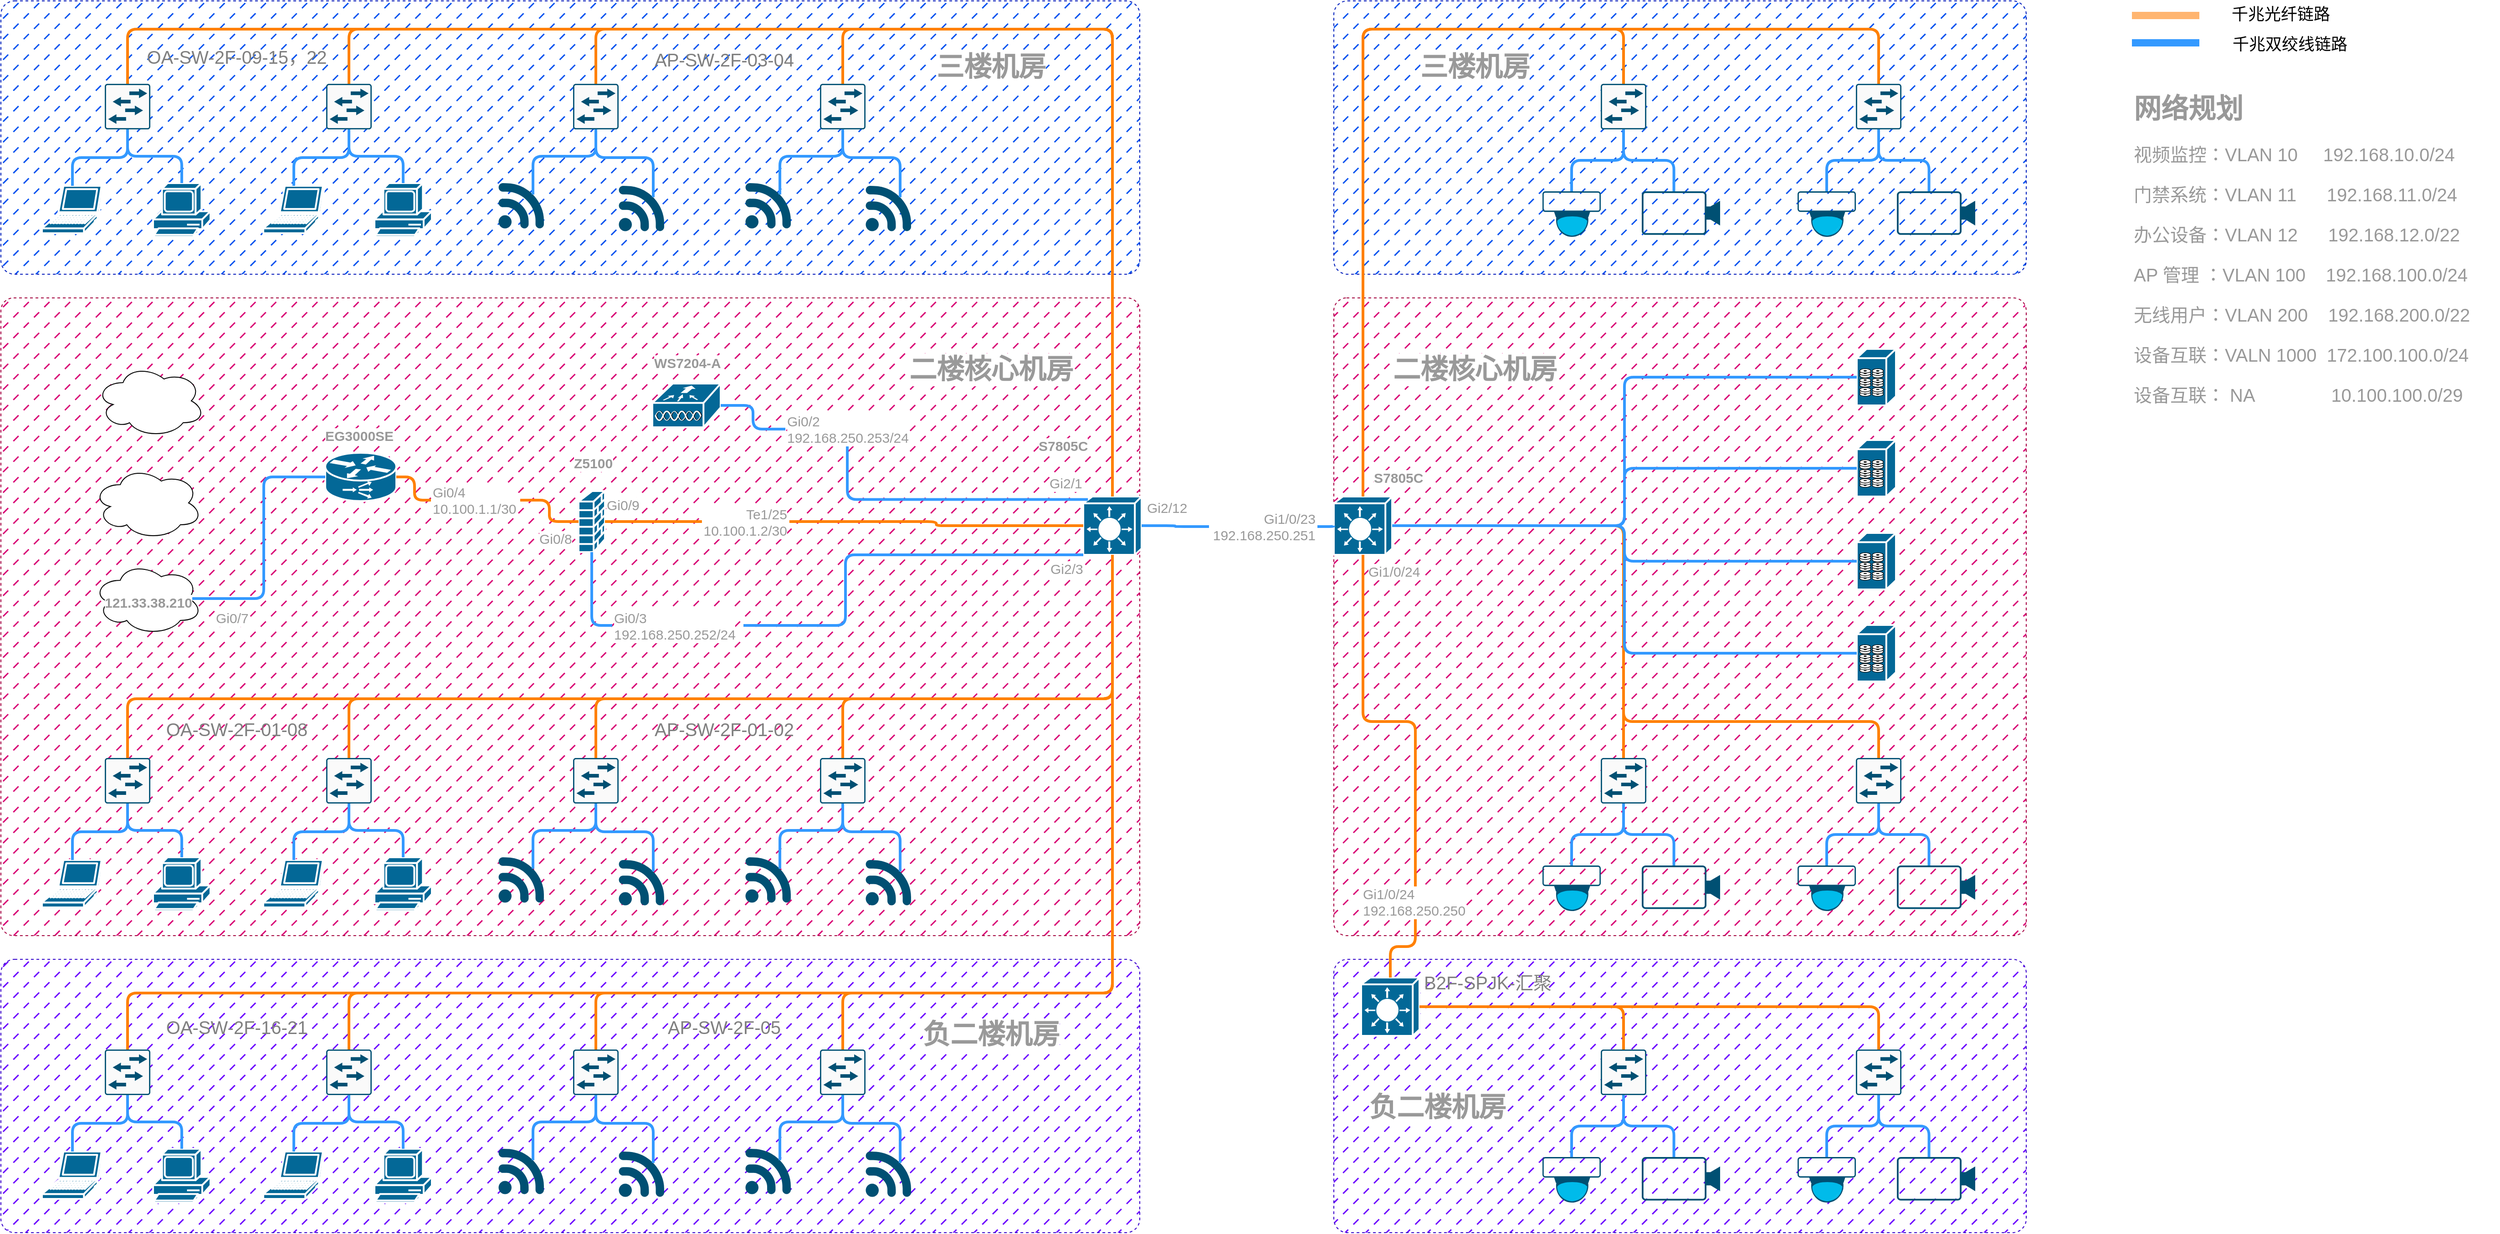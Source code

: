 <mxfile version="24.7.16">
  <diagram name="Page-1" id="uferWkPT7eK2L2uZxs7O">
    <mxGraphModel dx="3314" dy="2613" grid="0" gridSize="10" guides="1" tooltips="1" connect="1" arrows="1" fold="1" page="1" pageScale="1" pageWidth="1100" pageHeight="850" background="none" math="0" shadow="0">
      <root>
        <mxCell id="0" />
        <mxCell id="1" style="" parent="0" />
        <mxCell id="suRE_rHokEg1OIpaxFs9-218" value="" style="rounded=1;whiteSpace=wrap;html=1;fontFamily=Helvetica;fontSize=11;labelBackgroundColor=default;arcSize=2;dashed=1;fillStyle=dashed;fillColor=#d80073;strokeColor=#A50040;fontColor=#ffffff;" parent="1" vertex="1">
          <mxGeometry x="303" y="-343" width="1250" height="700" as="geometry" />
        </mxCell>
        <mxCell id="suRE_rHokEg1OIpaxFs9-219" value="" style="rounded=1;whiteSpace=wrap;html=1;fontFamily=Helvetica;fontSize=11;labelBackgroundColor=default;arcSize=5;dashed=1;fillStyle=dashed;fillColor=#6a00ff;strokeColor=#3700CC;fontColor=#ffffff;" parent="1" vertex="1">
          <mxGeometry x="303" y="383" width="1250" height="300" as="geometry" />
        </mxCell>
        <mxCell id="suRE_rHokEg1OIpaxFs9-328" value="" style="rounded=1;whiteSpace=wrap;html=1;fontFamily=Helvetica;fontSize=11;labelBackgroundColor=default;arcSize=2;dashed=1;fillStyle=dashed;fillColor=#d80073;strokeColor=#A50040;fontColor=#ffffff;" parent="1" vertex="1">
          <mxGeometry x="1766" y="-343" width="760" height="700" as="geometry" />
        </mxCell>
        <mxCell id="ghrTRkNWiB4m10vou5EQ-19" value="" style="rounded=1;whiteSpace=wrap;html=1;fontFamily=Helvetica;fontSize=11;labelBackgroundColor=default;arcSize=5;dashed=1;fillStyle=dashed;fillColor=#0050ef;strokeColor=#001DBC;fontColor=#ffffff;" vertex="1" parent="1">
          <mxGeometry x="303" y="-669" width="1250" height="300" as="geometry" />
        </mxCell>
        <mxCell id="ghrTRkNWiB4m10vou5EQ-71" value="" style="rounded=1;whiteSpace=wrap;html=1;fontFamily=Helvetica;fontSize=11;labelBackgroundColor=default;arcSize=5;dashed=1;fillStyle=dashed;fillColor=#0050ef;strokeColor=#001DBC;fontColor=#ffffff;" vertex="1" parent="1">
          <mxGeometry x="1766" y="-669" width="760" height="300" as="geometry" />
        </mxCell>
        <mxCell id="ghrTRkNWiB4m10vou5EQ-84" value="" style="rounded=1;whiteSpace=wrap;html=1;fontFamily=Helvetica;fontSize=11;labelBackgroundColor=default;arcSize=5;dashed=1;fillStyle=dashed;fillColor=#6a00ff;strokeColor=#3700CC;fontColor=#ffffff;" vertex="1" parent="1">
          <mxGeometry x="1766" y="383" width="760" height="300" as="geometry" />
        </mxCell>
        <mxCell id="9GZUrrSOMpWSvkTZttJG-399" value="设备" parent="0" />
        <mxCell id="qfHB0enEs0YQk-gPigcF-9" value="Gi0/8" style="text;html=1;align=left;verticalAlign=middle;whiteSpace=wrap;rounded=0;fontFamily=Helvetica;fontSize=15;fontColor=#999999;labelBackgroundColor=default;" parent="9GZUrrSOMpWSvkTZttJG-399" vertex="1">
          <mxGeometry x="892" y="-94" width="42" height="30" as="geometry" />
        </mxCell>
        <mxCell id="qfHB0enEs0YQk-gPigcF-10" value="Gi0/9" style="text;html=1;align=left;verticalAlign=middle;whiteSpace=wrap;rounded=0;fontFamily=Helvetica;fontSize=15;fontColor=#999999;labelBackgroundColor=default;" parent="9GZUrrSOMpWSvkTZttJG-399" vertex="1">
          <mxGeometry x="966" y="-131" width="41.42" height="30" as="geometry" />
        </mxCell>
        <mxCell id="qfHB0enEs0YQk-gPigcF-11" value="Gi0/7" style="text;html=1;align=left;verticalAlign=middle;whiteSpace=wrap;rounded=0;fontFamily=Helvetica;fontSize=15;fontColor=#999999;labelBackgroundColor=default;" parent="9GZUrrSOMpWSvkTZttJG-399" vertex="1">
          <mxGeometry x="537" y="-7" width="42" height="30" as="geometry" />
        </mxCell>
        <mxCell id="qfHB0enEs0YQk-gPigcF-20" value="Gi2/1" style="text;html=1;align=left;verticalAlign=middle;whiteSpace=wrap;rounded=0;fontFamily=Helvetica;fontSize=15;fontColor=#999999;labelBackgroundColor=default;" parent="9GZUrrSOMpWSvkTZttJG-399" vertex="1">
          <mxGeometry x="1452" y="-155" width="42" height="30" as="geometry" />
        </mxCell>
        <mxCell id="qfHB0enEs0YQk-gPigcF-21" value="Gi2/3" style="text;html=1;align=left;verticalAlign=middle;whiteSpace=wrap;rounded=0;fontFamily=Helvetica;fontSize=15;fontColor=#999999;labelBackgroundColor=default;" parent="9GZUrrSOMpWSvkTZttJG-399" vertex="1">
          <mxGeometry x="1452.58" y="-61" width="41.42" height="30" as="geometry" />
        </mxCell>
        <mxCell id="suRE_rHokEg1OIpaxFs9-14" value="" style="endArrow=none;html=1;rounded=1;strokeColor=#3399FF;strokeWidth=8;align=center;verticalAlign=middle;fontFamily=Helvetica;fontSize=11;fontColor=default;labelBackgroundColor=default;" parent="9GZUrrSOMpWSvkTZttJG-399" edge="1">
          <mxGeometry width="50" height="50" relative="1" as="geometry">
            <mxPoint x="2642" y="-623" as="sourcePoint" />
            <mxPoint x="2716" y="-623" as="targetPoint" />
          </mxGeometry>
        </mxCell>
        <mxCell id="suRE_rHokEg1OIpaxFs9-15" value="" style="endArrow=none;html=1;rounded=1;strokeColor=#FFB570;strokeWidth=8;align=center;verticalAlign=middle;fontFamily=Helvetica;fontSize=15;fontColor=default;labelBackgroundColor=default;" parent="9GZUrrSOMpWSvkTZttJG-399" edge="1">
          <mxGeometry width="50" height="50" relative="1" as="geometry">
            <mxPoint x="2642" y="-653" as="sourcePoint" />
            <mxPoint x="2716" y="-653" as="targetPoint" />
          </mxGeometry>
        </mxCell>
        <mxCell id="suRE_rHokEg1OIpaxFs9-16" value="千兆光纤链路" style="text;html=1;align=center;verticalAlign=middle;whiteSpace=wrap;rounded=0;fontFamily=Helvetica;fontSize=18;fontColor=default;labelBackgroundColor=default;" parent="9GZUrrSOMpWSvkTZttJG-399" vertex="1">
          <mxGeometry x="2746" y="-669" width="119" height="30" as="geometry" />
        </mxCell>
        <mxCell id="suRE_rHokEg1OIpaxFs9-17" value="千兆双绞线链路" style="text;html=1;align=center;verticalAlign=middle;whiteSpace=wrap;rounded=0;fontFamily=Helvetica;fontSize=18;fontColor=default;labelBackgroundColor=default;" parent="9GZUrrSOMpWSvkTZttJG-399" vertex="1">
          <mxGeometry x="2746" y="-636" width="139" height="30" as="geometry" />
        </mxCell>
        <mxCell id="suRE_rHokEg1OIpaxFs9-18" value="&lt;h1 style=&quot;margin-top: 0px;&quot;&gt;&lt;font style=&quot;font-size: 30px;&quot;&gt;网络规划&lt;/font&gt;&lt;/h1&gt;&lt;p style=&quot;font-size: 20px;&quot;&gt;&lt;font style=&quot;font-size: 20px;&quot;&gt;视频监控：VLAN 10&amp;nbsp; &amp;nbsp; &amp;nbsp;192.168.10.0/24&lt;/font&gt;&lt;/p&gt;&lt;p style=&quot;font-size: 20px;&quot;&gt;&lt;font style=&quot;font-size: 20px;&quot;&gt;门禁系统：VLAN 11&amp;nbsp; &amp;nbsp; &amp;nbsp; 192.168.11.0/24&lt;/font&gt;&lt;/p&gt;&lt;p style=&quot;font-size: 20px;&quot;&gt;&lt;font style=&quot;font-size: 20px;&quot;&gt;办公设备：VLAN 12&amp;nbsp; &amp;nbsp; &amp;nbsp; 192.168.12.0/22&lt;/font&gt;&lt;/p&gt;&lt;p style=&quot;font-size: 20px;&quot;&gt;&lt;font style=&quot;font-size: 20px;&quot;&gt;AP 管理 ：VLAN 100&amp;nbsp; &amp;nbsp; 192.168.100.0/24&lt;/font&gt;&lt;/p&gt;&lt;p style=&quot;font-size: 20px;&quot;&gt;&lt;font style=&quot;font-size: 20px;&quot;&gt;无线用户：VLAN 200&amp;nbsp; &amp;nbsp; 192.168.200.0/22&lt;/font&gt;&lt;/p&gt;&lt;p style=&quot;font-size: 20px;&quot;&gt;&lt;font style=&quot;font-size: 20px;&quot;&gt;设备互联：VALN 1000&amp;nbsp; 172.100.100.0/24&lt;/font&gt;&lt;/p&gt;&lt;p style=&quot;font-size: 20px;&quot;&gt;&lt;font style=&quot;font-size: 20px;&quot;&gt;设备互联： NA&amp;nbsp; &amp;nbsp; &amp;nbsp; &amp;nbsp; &amp;nbsp; &amp;nbsp; &amp;nbsp; &amp;nbsp;10.100.100.0/29&lt;/font&gt;&lt;/p&gt;" style="text;html=1;whiteSpace=wrap;overflow=hidden;rounded=0;fontFamily=Helvetica;fontSize=11;fontColor=#999999;labelBackgroundColor=default;align=left;labelBorderColor=none;textShadow=0;" parent="9GZUrrSOMpWSvkTZttJG-399" vertex="1">
          <mxGeometry x="2642" y="-575" width="403" height="379" as="geometry" />
        </mxCell>
        <mxCell id="suRE_rHokEg1OIpaxFs9-19" value="EG3000SE" style="text;html=1;align=left;verticalAlign=middle;whiteSpace=wrap;rounded=0;fontFamily=Helvetica;fontSize=15;fontColor=#999999;labelBackgroundColor=default;fontStyle=1;" parent="9GZUrrSOMpWSvkTZttJG-399" vertex="1">
          <mxGeometry x="657" y="-207" width="82" height="30" as="geometry" />
        </mxCell>
        <mxCell id="suRE_rHokEg1OIpaxFs9-20" value="Z5100" style="text;html=1;align=left;verticalAlign=middle;whiteSpace=wrap;rounded=0;fontFamily=Helvetica;fontSize=15;fontColor=#999999;labelBackgroundColor=default;fontStyle=1;" parent="9GZUrrSOMpWSvkTZttJG-399" vertex="1">
          <mxGeometry x="930" y="-177" width="49" height="30" as="geometry" />
        </mxCell>
        <mxCell id="suRE_rHokEg1OIpaxFs9-161" value="" style="shape=mxgraph.cisco.routers.content_service_router;html=1;pointerEvents=1;dashed=0;fillColor=#036897;strokeColor=#ffffff;strokeWidth=2;verticalLabelPosition=bottom;verticalAlign=top;align=center;outlineConnect=0;fontFamily=Helvetica;fontSize=11;fontColor=#FF8000;labelBackgroundColor=default;" parent="9GZUrrSOMpWSvkTZttJG-399" vertex="1">
          <mxGeometry x="659" y="-173" width="78" height="53" as="geometry" />
        </mxCell>
        <mxCell id="suRE_rHokEg1OIpaxFs9-162" value="" style="shape=mxgraph.cisco.security.firewall;html=1;pointerEvents=1;dashed=0;fillColor=#036897;strokeColor=#ffffff;strokeWidth=2;verticalLabelPosition=bottom;verticalAlign=top;align=center;outlineConnect=0;fontFamily=Helvetica;fontSize=11;fontColor=#FF8000;labelBackgroundColor=default;" parent="9GZUrrSOMpWSvkTZttJG-399" vertex="1">
          <mxGeometry x="937" y="-131" width="29" height="67" as="geometry" />
        </mxCell>
        <mxCell id="suRE_rHokEg1OIpaxFs9-163" style="edgeStyle=orthogonalEdgeStyle;shape=connector;curved=0;rounded=1;orthogonalLoop=1;jettySize=auto;html=1;exitX=1;exitY=0.5;exitDx=0;exitDy=0;exitPerimeter=0;entryX=0;entryY=0.5;entryDx=0;entryDy=0;entryPerimeter=0;strokeColor=#FF8000;strokeWidth=3;align=center;verticalAlign=middle;fontFamily=Helvetica;fontSize=11;fontColor=#FF8000;labelBackgroundColor=default;endArrow=none;endFill=0;" parent="9GZUrrSOMpWSvkTZttJG-399" source="9GZUrrSOMpWSvkTZttJG-503" target="suRE_rHokEg1OIpaxFs9-162" edge="1">
          <mxGeometry relative="1" as="geometry" />
        </mxCell>
        <mxCell id="suRE_rHokEg1OIpaxFs9-164" value="" style="edgeStyle=orthogonalEdgeStyle;shape=connector;curved=0;rounded=1;orthogonalLoop=1;jettySize=auto;html=1;exitX=1;exitY=0.5;exitDx=0;exitDy=0;exitPerimeter=0;entryX=0;entryY=0.5;entryDx=0;entryDy=0;entryPerimeter=0;strokeColor=#FF8000;strokeWidth=3;align=center;verticalAlign=middle;fontFamily=Helvetica;fontSize=11;fontColor=#FF8000;labelBackgroundColor=default;endArrow=none;endFill=0;" parent="9GZUrrSOMpWSvkTZttJG-399" source="suRE_rHokEg1OIpaxFs9-161" target="9GZUrrSOMpWSvkTZttJG-503" edge="1">
          <mxGeometry relative="1" as="geometry">
            <mxPoint x="737" y="-147" as="sourcePoint" />
            <mxPoint x="926" y="-102" as="targetPoint" />
          </mxGeometry>
        </mxCell>
        <mxCell id="9GZUrrSOMpWSvkTZttJG-503" value="Gi0/4&lt;div&gt;10.100.1.1/30&lt;/div&gt;" style="text;html=1;align=left;verticalAlign=middle;whiteSpace=wrap;rounded=0;fontFamily=Helvetica;fontSize=15;fontColor=#999999;labelBackgroundColor=default;" parent="9GZUrrSOMpWSvkTZttJG-399" vertex="1">
          <mxGeometry x="775" y="-136" width="98" height="30" as="geometry" />
        </mxCell>
        <mxCell id="suRE_rHokEg1OIpaxFs9-165" value="" style="shape=mxgraph.cisco.switches.layer_3_switch;html=1;pointerEvents=1;dashed=0;fillColor=#036897;strokeColor=#ffffff;strokeWidth=2;verticalLabelPosition=bottom;verticalAlign=top;align=center;outlineConnect=0;fontFamily=Helvetica;fontSize=11;fontColor=#FF8000;labelBackgroundColor=default;" parent="9GZUrrSOMpWSvkTZttJG-399" vertex="1">
          <mxGeometry x="1491" y="-125" width="64" height="64" as="geometry" />
        </mxCell>
        <mxCell id="suRE_rHokEg1OIpaxFs9-166" style="edgeStyle=orthogonalEdgeStyle;shape=connector;curved=0;rounded=1;orthogonalLoop=1;jettySize=auto;html=1;exitX=1;exitY=0.5;exitDx=0;exitDy=0;exitPerimeter=0;entryX=0;entryY=0.5;entryDx=0;entryDy=0;entryPerimeter=0;strokeColor=#FF8000;strokeWidth=3;align=center;verticalAlign=middle;fontFamily=Helvetica;fontSize=11;fontColor=#FF8000;labelBackgroundColor=default;endArrow=none;endFill=0;" parent="9GZUrrSOMpWSvkTZttJG-399" source="9GZUrrSOMpWSvkTZttJG-504" target="suRE_rHokEg1OIpaxFs9-165" edge="1">
          <mxGeometry relative="1" as="geometry" />
        </mxCell>
        <mxCell id="suRE_rHokEg1OIpaxFs9-167" value="" style="edgeStyle=orthogonalEdgeStyle;shape=connector;curved=0;rounded=1;orthogonalLoop=1;jettySize=auto;html=1;exitX=1;exitY=0.5;exitDx=0;exitDy=0;exitPerimeter=0;entryX=0;entryY=0.5;entryDx=0;entryDy=0;entryPerimeter=0;strokeColor=#FF8000;strokeWidth=3;align=center;verticalAlign=middle;fontFamily=Helvetica;fontSize=11;fontColor=#FF8000;labelBackgroundColor=default;endArrow=none;endFill=0;" parent="9GZUrrSOMpWSvkTZttJG-399" source="suRE_rHokEg1OIpaxFs9-162" target="9GZUrrSOMpWSvkTZttJG-504" edge="1">
          <mxGeometry relative="1" as="geometry">
            <mxPoint x="966" y="-97" as="sourcePoint" />
            <mxPoint x="1194" y="-97" as="targetPoint" />
          </mxGeometry>
        </mxCell>
        <mxCell id="9GZUrrSOMpWSvkTZttJG-504" value="Te1/25&lt;div&gt;10.100.1.2/30&lt;/div&gt;" style="text;html=1;align=right;verticalAlign=middle;whiteSpace=wrap;rounded=0;fontFamily=Helvetica;fontSize=15;fontColor=#999999;labelBackgroundColor=default;" parent="9GZUrrSOMpWSvkTZttJG-399" vertex="1">
          <mxGeometry x="1072.42" y="-112.5" width="96" height="30" as="geometry" />
        </mxCell>
        <mxCell id="suRE_rHokEg1OIpaxFs9-172" style="edgeStyle=orthogonalEdgeStyle;shape=connector;curved=0;rounded=1;orthogonalLoop=1;jettySize=auto;html=1;exitX=1;exitY=0.5;exitDx=0;exitDy=0;strokeColor=#3399FF;strokeWidth=3;align=center;verticalAlign=middle;fontFamily=Helvetica;fontSize=11;fontColor=default;labelBackgroundColor=default;endArrow=none;endFill=0;entryX=0;entryY=1;entryDx=0;entryDy=0;entryPerimeter=0;" parent="9GZUrrSOMpWSvkTZttJG-399" source="qfHB0enEs0YQk-gPigcF-2" target="suRE_rHokEg1OIpaxFs9-165" edge="1">
          <mxGeometry relative="1" as="geometry">
            <mxPoint x="1445" y="-57" as="targetPoint" />
            <Array as="points">
              <mxPoint x="1230" y="17" />
              <mxPoint x="1230" y="-61" />
            </Array>
          </mxGeometry>
        </mxCell>
        <mxCell id="suRE_rHokEg1OIpaxFs9-175" value="" style="edgeStyle=orthogonalEdgeStyle;shape=connector;curved=0;rounded=1;orthogonalLoop=1;jettySize=auto;html=1;exitX=0.5;exitY=1;exitDx=0;exitDy=0;exitPerimeter=0;entryX=0;entryY=0.5;entryDx=0;entryDy=0;strokeColor=#3399FF;strokeWidth=3;align=center;verticalAlign=middle;fontFamily=Helvetica;fontSize=11;fontColor=default;labelBackgroundColor=default;endArrow=none;endFill=0;" parent="9GZUrrSOMpWSvkTZttJG-399" source="suRE_rHokEg1OIpaxFs9-162" target="qfHB0enEs0YQk-gPigcF-2" edge="1">
          <mxGeometry relative="1" as="geometry">
            <mxPoint x="952" y="-64" as="sourcePoint" />
            <mxPoint x="1226" y="-66" as="targetPoint" />
            <Array as="points" />
          </mxGeometry>
        </mxCell>
        <mxCell id="qfHB0enEs0YQk-gPigcF-2" value="Gi0/3&lt;div&gt;192.168.250.252/24&lt;/div&gt;" style="text;html=1;align=left;verticalAlign=middle;whiteSpace=wrap;rounded=0;fontFamily=Helvetica;fontSize=15;fontColor=#999999;labelBackgroundColor=default;" parent="9GZUrrSOMpWSvkTZttJG-399" vertex="1">
          <mxGeometry x="974" y="-7" width="144" height="47" as="geometry" />
        </mxCell>
        <mxCell id="suRE_rHokEg1OIpaxFs9-176" value="" style="shape=mxgraph.cisco.wireless.wlan_controller;html=1;pointerEvents=1;dashed=0;fillColor=#036897;strokeColor=#ffffff;strokeWidth=2;verticalLabelPosition=bottom;verticalAlign=top;align=center;outlineConnect=0;fontFamily=Helvetica;fontSize=11;fontColor=default;labelBackgroundColor=default;" parent="9GZUrrSOMpWSvkTZttJG-399" vertex="1">
          <mxGeometry x="1018" y="-249" width="75" height="48" as="geometry" />
        </mxCell>
        <mxCell id="suRE_rHokEg1OIpaxFs9-177" style="edgeStyle=orthogonalEdgeStyle;shape=connector;curved=0;rounded=1;orthogonalLoop=1;jettySize=auto;html=1;exitX=0;exitY=0.5;exitDx=0;exitDy=0;entryX=1;entryY=0.5;entryDx=0;entryDy=0;entryPerimeter=0;strokeColor=#3399FF;strokeWidth=3;align=center;verticalAlign=middle;fontFamily=Helvetica;fontSize=11;fontColor=default;labelBackgroundColor=default;endArrow=none;endFill=0;" parent="9GZUrrSOMpWSvkTZttJG-399" source="9GZUrrSOMpWSvkTZttJG-505" target="suRE_rHokEg1OIpaxFs9-176" edge="1">
          <mxGeometry relative="1" as="geometry" />
        </mxCell>
        <mxCell id="suRE_rHokEg1OIpaxFs9-178" value="" style="edgeStyle=orthogonalEdgeStyle;shape=connector;curved=0;rounded=1;orthogonalLoop=1;jettySize=auto;html=1;exitX=0.08;exitY=0.05;exitDx=0;exitDy=0;exitPerimeter=0;entryX=0.5;entryY=1;entryDx=0;entryDy=0;entryPerimeter=0;strokeColor=#3399FF;strokeWidth=3;align=center;verticalAlign=middle;fontFamily=Helvetica;fontSize=11;fontColor=default;labelBackgroundColor=default;endArrow=none;endFill=0;" parent="9GZUrrSOMpWSvkTZttJG-399" source="suRE_rHokEg1OIpaxFs9-165" target="9GZUrrSOMpWSvkTZttJG-505" edge="1">
          <mxGeometry relative="1" as="geometry">
            <mxPoint x="1226" y="-129" as="sourcePoint" />
            <mxPoint x="1226" y="-274" as="targetPoint" />
          </mxGeometry>
        </mxCell>
        <mxCell id="9GZUrrSOMpWSvkTZttJG-505" value="&lt;div style=&quot;&quot;&gt;Gi0/2&lt;/div&gt;&lt;div&gt;192.168.250.253/24&lt;/div&gt;" style="text;html=1;align=left;verticalAlign=middle;whiteSpace=wrap;rounded=0;fontFamily=Helvetica;fontSize=15;fontColor=#999999;labelBackgroundColor=default;" parent="9GZUrrSOMpWSvkTZttJG-399" vertex="1">
          <mxGeometry x="1164" y="-214" width="136" height="30" as="geometry" />
        </mxCell>
        <mxCell id="suRE_rHokEg1OIpaxFs9-194" value="" style="ellipse;shape=cloud;whiteSpace=wrap;html=1;fontFamily=Helvetica;fontSize=11;fontColor=default;labelBackgroundColor=default;" parent="9GZUrrSOMpWSvkTZttJG-399" vertex="1">
          <mxGeometry x="404" y="-53" width="120" height="80" as="geometry" />
        </mxCell>
        <mxCell id="suRE_rHokEg1OIpaxFs9-195" style="edgeStyle=orthogonalEdgeStyle;shape=connector;curved=0;rounded=1;orthogonalLoop=1;jettySize=auto;html=1;exitX=0.875;exitY=0.5;exitDx=0;exitDy=0;exitPerimeter=0;entryX=0;entryY=0.5;entryDx=0;entryDy=0;entryPerimeter=0;strokeColor=#3399FF;strokeWidth=3;align=center;verticalAlign=middle;fontFamily=Helvetica;fontSize=11;fontColor=default;labelBackgroundColor=default;endArrow=none;endFill=0;" parent="9GZUrrSOMpWSvkTZttJG-399" source="suRE_rHokEg1OIpaxFs9-194" target="suRE_rHokEg1OIpaxFs9-161" edge="1">
          <mxGeometry relative="1" as="geometry" />
        </mxCell>
        <mxCell id="suRE_rHokEg1OIpaxFs9-216" value="" style="group;" parent="9GZUrrSOMpWSvkTZttJG-399" vertex="1" connectable="0">
          <mxGeometry x="348" y="162" width="954" height="168" as="geometry" />
        </mxCell>
        <mxCell id="suRE_rHokEg1OIpaxFs9-179" value="" style="points=[[0.005,0.09,0],[0.08,0,0],[0.76,0.25,0],[1,0.92,0],[0.91,0.995,0],[0.57,0.995,0],[0.045,0.955,0],[0.005,0.43,0]];verticalLabelPosition=bottom;html=1;verticalAlign=top;aspect=fixed;align=center;pointerEvents=1;shape=mxgraph.cisco19.3g_4g_indicator;fillColor=#005073;strokeColor=none;fontFamily=Helvetica;fontSize=11;fontColor=default;labelBackgroundColor=default;" parent="suRE_rHokEg1OIpaxFs9-216" vertex="1">
          <mxGeometry x="772" y="109" width="50" height="50" as="geometry" />
        </mxCell>
        <mxCell id="suRE_rHokEg1OIpaxFs9-180" value="" style="points=[[0.015,0.015,0],[0.985,0.015,0],[0.985,0.985,0],[0.015,0.985,0],[0.25,0,0],[0.5,0,0],[0.75,0,0],[1,0.25,0],[1,0.5,0],[1,0.75,0],[0.75,1,0],[0.5,1,0],[0.25,1,0],[0,0.75,0],[0,0.5,0],[0,0.25,0]];verticalLabelPosition=bottom;html=1;verticalAlign=top;aspect=fixed;align=center;pointerEvents=1;shape=mxgraph.cisco19.rect;prIcon=l2_switch;fillColor=#FAFAFA;strokeColor=#005073;fontFamily=Helvetica;fontSize=11;fontColor=default;labelBackgroundColor=default;" parent="suRE_rHokEg1OIpaxFs9-216" vertex="1">
          <mxGeometry x="854" width="50" height="50" as="geometry" />
        </mxCell>
        <mxCell id="suRE_rHokEg1OIpaxFs9-182" value="" style="points=[[0.005,0.09,0],[0.08,0,0],[0.76,0.25,0],[1,0.92,0],[0.91,0.995,0],[0.57,0.995,0],[0.045,0.955,0],[0.005,0.43,0]];verticalLabelPosition=bottom;html=1;verticalAlign=top;aspect=fixed;align=center;pointerEvents=1;shape=mxgraph.cisco19.3g_4g_indicator;fillColor=#005073;strokeColor=none;fontFamily=Helvetica;fontSize=11;fontColor=default;labelBackgroundColor=default;" parent="suRE_rHokEg1OIpaxFs9-216" vertex="1">
          <mxGeometry x="904" y="112" width="50" height="50" as="geometry" />
        </mxCell>
        <mxCell id="suRE_rHokEg1OIpaxFs9-183" style="edgeStyle=orthogonalEdgeStyle;shape=connector;curved=0;rounded=1;orthogonalLoop=1;jettySize=auto;html=1;exitX=0.5;exitY=1;exitDx=0;exitDy=0;exitPerimeter=0;entryX=0.76;entryY=0.25;entryDx=0;entryDy=0;entryPerimeter=0;strokeColor=#3399FF;strokeWidth=3;align=center;verticalAlign=middle;fontFamily=Helvetica;fontSize=11;fontColor=default;labelBackgroundColor=default;endArrow=none;endFill=0;" parent="suRE_rHokEg1OIpaxFs9-216" source="suRE_rHokEg1OIpaxFs9-180" target="suRE_rHokEg1OIpaxFs9-179" edge="1">
          <mxGeometry relative="1" as="geometry" />
        </mxCell>
        <mxCell id="suRE_rHokEg1OIpaxFs9-184" style="edgeStyle=orthogonalEdgeStyle;shape=connector;curved=0;rounded=1;orthogonalLoop=1;jettySize=auto;html=1;exitX=0.5;exitY=1;exitDx=0;exitDy=0;exitPerimeter=0;entryX=0.76;entryY=0.25;entryDx=0;entryDy=0;entryPerimeter=0;strokeColor=#3399FF;strokeWidth=3;align=center;verticalAlign=middle;fontFamily=Helvetica;fontSize=11;fontColor=default;labelBackgroundColor=default;endArrow=none;endFill=0;" parent="suRE_rHokEg1OIpaxFs9-216" source="suRE_rHokEg1OIpaxFs9-180" target="suRE_rHokEg1OIpaxFs9-182" edge="1">
          <mxGeometry relative="1" as="geometry" />
        </mxCell>
        <mxCell id="suRE_rHokEg1OIpaxFs9-186" value="" style="points=[[0.005,0.09,0],[0.08,0,0],[0.76,0.25,0],[1,0.92,0],[0.91,0.995,0],[0.57,0.995,0],[0.045,0.955,0],[0.005,0.43,0]];verticalLabelPosition=bottom;html=1;verticalAlign=top;aspect=fixed;align=center;pointerEvents=1;shape=mxgraph.cisco19.3g_4g_indicator;fillColor=#005073;strokeColor=none;fontFamily=Helvetica;fontSize=11;fontColor=default;labelBackgroundColor=default;" parent="suRE_rHokEg1OIpaxFs9-216" vertex="1">
          <mxGeometry x="501" y="109" width="50" height="50" as="geometry" />
        </mxCell>
        <mxCell id="suRE_rHokEg1OIpaxFs9-187" value="" style="points=[[0.005,0.09,0],[0.08,0,0],[0.76,0.25,0],[1,0.92,0],[0.91,0.995,0],[0.57,0.995,0],[0.045,0.955,0],[0.005,0.43,0]];verticalLabelPosition=bottom;html=1;verticalAlign=top;aspect=fixed;align=center;pointerEvents=1;shape=mxgraph.cisco19.3g_4g_indicator;fillColor=#005073;strokeColor=none;fontFamily=Helvetica;fontSize=11;fontColor=default;labelBackgroundColor=default;" parent="suRE_rHokEg1OIpaxFs9-216" vertex="1">
          <mxGeometry x="633" y="112" width="50" height="50" as="geometry" />
        </mxCell>
        <mxCell id="suRE_rHokEg1OIpaxFs9-188" style="edgeStyle=orthogonalEdgeStyle;shape=connector;curved=0;rounded=1;orthogonalLoop=1;jettySize=auto;html=1;exitX=0.5;exitY=1;exitDx=0;exitDy=0;exitPerimeter=0;entryX=0.76;entryY=0.25;entryDx=0;entryDy=0;entryPerimeter=0;strokeColor=#3399FF;strokeWidth=3;align=center;verticalAlign=middle;fontFamily=Helvetica;fontSize=11;fontColor=default;labelBackgroundColor=default;endArrow=none;endFill=0;" parent="suRE_rHokEg1OIpaxFs9-216" source="suRE_rHokEg1OIpaxFs9-190" target="suRE_rHokEg1OIpaxFs9-186" edge="1">
          <mxGeometry relative="1" as="geometry" />
        </mxCell>
        <mxCell id="suRE_rHokEg1OIpaxFs9-189" style="edgeStyle=orthogonalEdgeStyle;shape=connector;curved=0;rounded=1;orthogonalLoop=1;jettySize=auto;html=1;exitX=0.5;exitY=1;exitDx=0;exitDy=0;exitPerimeter=0;entryX=0.76;entryY=0.25;entryDx=0;entryDy=0;entryPerimeter=0;strokeColor=#3399FF;strokeWidth=3;align=center;verticalAlign=middle;fontFamily=Helvetica;fontSize=11;fontColor=default;labelBackgroundColor=default;endArrow=none;endFill=0;" parent="suRE_rHokEg1OIpaxFs9-216" source="suRE_rHokEg1OIpaxFs9-190" target="suRE_rHokEg1OIpaxFs9-187" edge="1">
          <mxGeometry relative="1" as="geometry" />
        </mxCell>
        <mxCell id="suRE_rHokEg1OIpaxFs9-190" value="" style="points=[[0.015,0.015,0],[0.985,0.015,0],[0.985,0.985,0],[0.015,0.985,0],[0.25,0,0],[0.5,0,0],[0.75,0,0],[1,0.25,0],[1,0.5,0],[1,0.75,0],[0.75,1,0],[0.5,1,0],[0.25,1,0],[0,0.75,0],[0,0.5,0],[0,0.25,0]];verticalLabelPosition=bottom;html=1;verticalAlign=top;aspect=fixed;align=center;pointerEvents=1;shape=mxgraph.cisco19.rect;prIcon=l2_switch;fillColor=#FAFAFA;strokeColor=#005073;fontFamily=Helvetica;fontSize=11;fontColor=default;labelBackgroundColor=default;" parent="suRE_rHokEg1OIpaxFs9-216" vertex="1">
          <mxGeometry x="583" width="50" height="50" as="geometry" />
        </mxCell>
        <mxCell id="suRE_rHokEg1OIpaxFs9-206" value="" style="group;" parent="suRE_rHokEg1OIpaxFs9-216" vertex="1" connectable="0">
          <mxGeometry x="243" width="185" height="168" as="geometry" />
        </mxCell>
        <mxCell id="suRE_rHokEg1OIpaxFs9-196" value="" style="points=[[0.015,0.015,0],[0.985,0.015,0],[0.985,0.985,0],[0.015,0.985,0],[0.25,0,0],[0.5,0,0],[0.75,0,0],[1,0.25,0],[1,0.5,0],[1,0.75,0],[0.75,1,0],[0.5,1,0],[0.25,1,0],[0,0.75,0],[0,0.5,0],[0,0.25,0]];verticalLabelPosition=bottom;html=1;verticalAlign=top;aspect=fixed;align=center;pointerEvents=1;shape=mxgraph.cisco19.rect;prIcon=l2_switch;fillColor=#FAFAFA;strokeColor=#005073;fontFamily=Helvetica;fontSize=11;fontColor=default;labelBackgroundColor=default;" parent="suRE_rHokEg1OIpaxFs9-206" vertex="1">
          <mxGeometry x="69" width="50" height="50" as="geometry" />
        </mxCell>
        <mxCell id="suRE_rHokEg1OIpaxFs9-198" value="" style="shape=mxgraph.cisco.computers_and_peripherals.pc;html=1;pointerEvents=1;dashed=0;fillColor=#036897;strokeColor=#ffffff;strokeWidth=2;verticalLabelPosition=bottom;verticalAlign=top;align=center;outlineConnect=0;fontFamily=Helvetica;fontSize=11;fontColor=default;labelBackgroundColor=default;" parent="suRE_rHokEg1OIpaxFs9-206" vertex="1">
          <mxGeometry x="122" y="109" width="63" height="59" as="geometry" />
        </mxCell>
        <mxCell id="suRE_rHokEg1OIpaxFs9-199" value="" style="shape=mxgraph.cisco.computers_and_peripherals.laptop;html=1;pointerEvents=1;dashed=0;fillColor=#036897;strokeColor=#ffffff;strokeWidth=2;verticalLabelPosition=bottom;verticalAlign=top;align=center;outlineConnect=0;fontFamily=Helvetica;fontSize=11;fontColor=default;labelBackgroundColor=default;" parent="suRE_rHokEg1OIpaxFs9-206" vertex="1">
          <mxGeometry y="112" width="67" height="52" as="geometry" />
        </mxCell>
        <mxCell id="suRE_rHokEg1OIpaxFs9-203" style="edgeStyle=orthogonalEdgeStyle;shape=connector;curved=0;rounded=1;orthogonalLoop=1;jettySize=auto;html=1;exitX=0.5;exitY=1;exitDx=0;exitDy=0;exitPerimeter=0;entryX=0.5;entryY=0;entryDx=0;entryDy=0;entryPerimeter=0;strokeColor=#3399FF;strokeWidth=3;align=center;verticalAlign=middle;fontFamily=Helvetica;fontSize=11;fontColor=default;labelBackgroundColor=default;endArrow=none;endFill=0;" parent="suRE_rHokEg1OIpaxFs9-206" source="suRE_rHokEg1OIpaxFs9-196" target="suRE_rHokEg1OIpaxFs9-198" edge="1">
          <mxGeometry relative="1" as="geometry" />
        </mxCell>
        <mxCell id="suRE_rHokEg1OIpaxFs9-205" style="edgeStyle=orthogonalEdgeStyle;shape=connector;curved=0;rounded=1;orthogonalLoop=1;jettySize=auto;html=1;exitX=0.5;exitY=1;exitDx=0;exitDy=0;exitPerimeter=0;entryX=0.5;entryY=0;entryDx=0;entryDy=0;entryPerimeter=0;strokeColor=#3399FF;strokeWidth=3;align=center;verticalAlign=middle;fontFamily=Helvetica;fontSize=11;fontColor=default;labelBackgroundColor=default;endArrow=none;endFill=0;" parent="suRE_rHokEg1OIpaxFs9-206" source="suRE_rHokEg1OIpaxFs9-196" target="suRE_rHokEg1OIpaxFs9-199" edge="1">
          <mxGeometry relative="1" as="geometry" />
        </mxCell>
        <mxCell id="suRE_rHokEg1OIpaxFs9-207" value="" style="group;" parent="suRE_rHokEg1OIpaxFs9-216" vertex="1" connectable="0">
          <mxGeometry width="185" height="168" as="geometry" />
        </mxCell>
        <mxCell id="suRE_rHokEg1OIpaxFs9-208" value="" style="points=[[0.015,0.015,0],[0.985,0.015,0],[0.985,0.985,0],[0.015,0.985,0],[0.25,0,0],[0.5,0,0],[0.75,0,0],[1,0.25,0],[1,0.5,0],[1,0.75,0],[0.75,1,0],[0.5,1,0],[0.25,1,0],[0,0.75,0],[0,0.5,0],[0,0.25,0]];verticalLabelPosition=bottom;html=1;verticalAlign=top;aspect=fixed;align=center;pointerEvents=1;shape=mxgraph.cisco19.rect;prIcon=l2_switch;fillColor=#FAFAFA;strokeColor=#005073;fontFamily=Helvetica;fontSize=11;fontColor=default;labelBackgroundColor=default;" parent="suRE_rHokEg1OIpaxFs9-207" vertex="1">
          <mxGeometry x="69" width="50" height="50" as="geometry" />
        </mxCell>
        <mxCell id="suRE_rHokEg1OIpaxFs9-209" value="" style="shape=mxgraph.cisco.computers_and_peripherals.pc;html=1;pointerEvents=1;dashed=0;fillColor=#036897;strokeColor=#ffffff;strokeWidth=2;verticalLabelPosition=bottom;verticalAlign=top;align=center;outlineConnect=0;fontFamily=Helvetica;fontSize=11;fontColor=default;labelBackgroundColor=default;" parent="suRE_rHokEg1OIpaxFs9-207" vertex="1">
          <mxGeometry x="122" y="109" width="63" height="59" as="geometry" />
        </mxCell>
        <mxCell id="suRE_rHokEg1OIpaxFs9-210" value="" style="shape=mxgraph.cisco.computers_and_peripherals.laptop;html=1;pointerEvents=1;dashed=0;fillColor=#036897;strokeColor=#ffffff;strokeWidth=2;verticalLabelPosition=bottom;verticalAlign=top;align=center;outlineConnect=0;fontFamily=Helvetica;fontSize=11;fontColor=default;labelBackgroundColor=default;" parent="suRE_rHokEg1OIpaxFs9-207" vertex="1">
          <mxGeometry y="112" width="67" height="52" as="geometry" />
        </mxCell>
        <mxCell id="suRE_rHokEg1OIpaxFs9-211" style="edgeStyle=orthogonalEdgeStyle;shape=connector;curved=0;rounded=1;orthogonalLoop=1;jettySize=auto;html=1;exitX=0.5;exitY=1;exitDx=0;exitDy=0;exitPerimeter=0;entryX=0.5;entryY=0;entryDx=0;entryDy=0;entryPerimeter=0;strokeColor=#3399FF;strokeWidth=3;align=center;verticalAlign=middle;fontFamily=Helvetica;fontSize=11;fontColor=default;labelBackgroundColor=default;endArrow=none;endFill=0;" parent="suRE_rHokEg1OIpaxFs9-207" source="suRE_rHokEg1OIpaxFs9-208" target="suRE_rHokEg1OIpaxFs9-209" edge="1">
          <mxGeometry relative="1" as="geometry" />
        </mxCell>
        <mxCell id="suRE_rHokEg1OIpaxFs9-212" style="edgeStyle=orthogonalEdgeStyle;shape=connector;curved=0;rounded=1;orthogonalLoop=1;jettySize=auto;html=1;exitX=0.5;exitY=1;exitDx=0;exitDy=0;exitPerimeter=0;entryX=0.5;entryY=0;entryDx=0;entryDy=0;entryPerimeter=0;strokeColor=#3399FF;strokeWidth=3;align=center;verticalAlign=middle;fontFamily=Helvetica;fontSize=11;fontColor=default;labelBackgroundColor=default;endArrow=none;endFill=0;" parent="suRE_rHokEg1OIpaxFs9-207" source="suRE_rHokEg1OIpaxFs9-208" target="suRE_rHokEg1OIpaxFs9-210" edge="1">
          <mxGeometry relative="1" as="geometry" />
        </mxCell>
        <mxCell id="suRE_rHokEg1OIpaxFs9-220" value="" style="group;" parent="9GZUrrSOMpWSvkTZttJG-399" vertex="1" connectable="0">
          <mxGeometry x="348" y="482" width="954" height="168" as="geometry" />
        </mxCell>
        <mxCell id="suRE_rHokEg1OIpaxFs9-221" value="" style="points=[[0.005,0.09,0],[0.08,0,0],[0.76,0.25,0],[1,0.92,0],[0.91,0.995,0],[0.57,0.995,0],[0.045,0.955,0],[0.005,0.43,0]];verticalLabelPosition=bottom;html=1;verticalAlign=top;aspect=fixed;align=center;pointerEvents=1;shape=mxgraph.cisco19.3g_4g_indicator;fillColor=#005073;strokeColor=none;fontFamily=Helvetica;fontSize=11;fontColor=default;labelBackgroundColor=default;" parent="suRE_rHokEg1OIpaxFs9-220" vertex="1">
          <mxGeometry x="772" y="109" width="50" height="50" as="geometry" />
        </mxCell>
        <mxCell id="suRE_rHokEg1OIpaxFs9-222" value="" style="points=[[0.015,0.015,0],[0.985,0.015,0],[0.985,0.985,0],[0.015,0.985,0],[0.25,0,0],[0.5,0,0],[0.75,0,0],[1,0.25,0],[1,0.5,0],[1,0.75,0],[0.75,1,0],[0.5,1,0],[0.25,1,0],[0,0.75,0],[0,0.5,0],[0,0.25,0]];verticalLabelPosition=bottom;html=1;verticalAlign=top;aspect=fixed;align=center;pointerEvents=1;shape=mxgraph.cisco19.rect;prIcon=l2_switch;fillColor=#FAFAFA;strokeColor=#005073;fontFamily=Helvetica;fontSize=11;fontColor=default;labelBackgroundColor=default;" parent="suRE_rHokEg1OIpaxFs9-220" vertex="1">
          <mxGeometry x="854" width="50" height="50" as="geometry" />
        </mxCell>
        <mxCell id="suRE_rHokEg1OIpaxFs9-223" value="" style="points=[[0.005,0.09,0],[0.08,0,0],[0.76,0.25,0],[1,0.92,0],[0.91,0.995,0],[0.57,0.995,0],[0.045,0.955,0],[0.005,0.43,0]];verticalLabelPosition=bottom;html=1;verticalAlign=top;aspect=fixed;align=center;pointerEvents=1;shape=mxgraph.cisco19.3g_4g_indicator;fillColor=#005073;strokeColor=none;fontFamily=Helvetica;fontSize=11;fontColor=default;labelBackgroundColor=default;" parent="suRE_rHokEg1OIpaxFs9-220" vertex="1">
          <mxGeometry x="904" y="112" width="50" height="50" as="geometry" />
        </mxCell>
        <mxCell id="suRE_rHokEg1OIpaxFs9-224" style="edgeStyle=orthogonalEdgeStyle;shape=connector;curved=0;rounded=1;orthogonalLoop=1;jettySize=auto;html=1;exitX=0.5;exitY=1;exitDx=0;exitDy=0;exitPerimeter=0;entryX=0.76;entryY=0.25;entryDx=0;entryDy=0;entryPerimeter=0;strokeColor=#3399FF;strokeWidth=3;align=center;verticalAlign=middle;fontFamily=Helvetica;fontSize=11;fontColor=default;labelBackgroundColor=default;endArrow=none;endFill=0;" parent="suRE_rHokEg1OIpaxFs9-220" source="suRE_rHokEg1OIpaxFs9-222" target="suRE_rHokEg1OIpaxFs9-221" edge="1">
          <mxGeometry relative="1" as="geometry" />
        </mxCell>
        <mxCell id="suRE_rHokEg1OIpaxFs9-225" style="edgeStyle=orthogonalEdgeStyle;shape=connector;curved=0;rounded=1;orthogonalLoop=1;jettySize=auto;html=1;exitX=0.5;exitY=1;exitDx=0;exitDy=0;exitPerimeter=0;entryX=0.76;entryY=0.25;entryDx=0;entryDy=0;entryPerimeter=0;strokeColor=#3399FF;strokeWidth=3;align=center;verticalAlign=middle;fontFamily=Helvetica;fontSize=11;fontColor=default;labelBackgroundColor=default;endArrow=none;endFill=0;" parent="suRE_rHokEg1OIpaxFs9-220" source="suRE_rHokEg1OIpaxFs9-222" target="suRE_rHokEg1OIpaxFs9-223" edge="1">
          <mxGeometry relative="1" as="geometry" />
        </mxCell>
        <mxCell id="suRE_rHokEg1OIpaxFs9-226" value="" style="points=[[0.005,0.09,0],[0.08,0,0],[0.76,0.25,0],[1,0.92,0],[0.91,0.995,0],[0.57,0.995,0],[0.045,0.955,0],[0.005,0.43,0]];verticalLabelPosition=bottom;html=1;verticalAlign=top;aspect=fixed;align=center;pointerEvents=1;shape=mxgraph.cisco19.3g_4g_indicator;fillColor=#005073;strokeColor=none;fontFamily=Helvetica;fontSize=11;fontColor=default;labelBackgroundColor=default;" parent="suRE_rHokEg1OIpaxFs9-220" vertex="1">
          <mxGeometry x="501" y="109" width="50" height="50" as="geometry" />
        </mxCell>
        <mxCell id="suRE_rHokEg1OIpaxFs9-227" value="" style="points=[[0.005,0.09,0],[0.08,0,0],[0.76,0.25,0],[1,0.92,0],[0.91,0.995,0],[0.57,0.995,0],[0.045,0.955,0],[0.005,0.43,0]];verticalLabelPosition=bottom;html=1;verticalAlign=top;aspect=fixed;align=center;pointerEvents=1;shape=mxgraph.cisco19.3g_4g_indicator;fillColor=#005073;strokeColor=none;fontFamily=Helvetica;fontSize=11;fontColor=default;labelBackgroundColor=default;" parent="suRE_rHokEg1OIpaxFs9-220" vertex="1">
          <mxGeometry x="633" y="112" width="50" height="50" as="geometry" />
        </mxCell>
        <mxCell id="suRE_rHokEg1OIpaxFs9-228" style="edgeStyle=orthogonalEdgeStyle;shape=connector;curved=0;rounded=1;orthogonalLoop=1;jettySize=auto;html=1;exitX=0.5;exitY=1;exitDx=0;exitDy=0;exitPerimeter=0;entryX=0.76;entryY=0.25;entryDx=0;entryDy=0;entryPerimeter=0;strokeColor=#3399FF;strokeWidth=3;align=center;verticalAlign=middle;fontFamily=Helvetica;fontSize=11;fontColor=default;labelBackgroundColor=default;endArrow=none;endFill=0;" parent="suRE_rHokEg1OIpaxFs9-220" source="suRE_rHokEg1OIpaxFs9-230" target="suRE_rHokEg1OIpaxFs9-226" edge="1">
          <mxGeometry relative="1" as="geometry" />
        </mxCell>
        <mxCell id="suRE_rHokEg1OIpaxFs9-229" style="edgeStyle=orthogonalEdgeStyle;shape=connector;curved=0;rounded=1;orthogonalLoop=1;jettySize=auto;html=1;exitX=0.5;exitY=1;exitDx=0;exitDy=0;exitPerimeter=0;entryX=0.76;entryY=0.25;entryDx=0;entryDy=0;entryPerimeter=0;strokeColor=#3399FF;strokeWidth=3;align=center;verticalAlign=middle;fontFamily=Helvetica;fontSize=11;fontColor=default;labelBackgroundColor=default;endArrow=none;endFill=0;" parent="suRE_rHokEg1OIpaxFs9-220" source="suRE_rHokEg1OIpaxFs9-230" target="suRE_rHokEg1OIpaxFs9-227" edge="1">
          <mxGeometry relative="1" as="geometry" />
        </mxCell>
        <mxCell id="suRE_rHokEg1OIpaxFs9-230" value="" style="points=[[0.015,0.015,0],[0.985,0.015,0],[0.985,0.985,0],[0.015,0.985,0],[0.25,0,0],[0.5,0,0],[0.75,0,0],[1,0.25,0],[1,0.5,0],[1,0.75,0],[0.75,1,0],[0.5,1,0],[0.25,1,0],[0,0.75,0],[0,0.5,0],[0,0.25,0]];verticalLabelPosition=bottom;html=1;verticalAlign=top;aspect=fixed;align=center;pointerEvents=1;shape=mxgraph.cisco19.rect;prIcon=l2_switch;fillColor=#FAFAFA;strokeColor=#005073;fontFamily=Helvetica;fontSize=11;fontColor=default;labelBackgroundColor=default;" parent="suRE_rHokEg1OIpaxFs9-220" vertex="1">
          <mxGeometry x="583" width="50" height="50" as="geometry" />
        </mxCell>
        <mxCell id="suRE_rHokEg1OIpaxFs9-231" value="" style="group;" parent="suRE_rHokEg1OIpaxFs9-220" vertex="1" connectable="0">
          <mxGeometry x="243" width="185" height="168" as="geometry" />
        </mxCell>
        <mxCell id="suRE_rHokEg1OIpaxFs9-232" value="" style="points=[[0.015,0.015,0],[0.985,0.015,0],[0.985,0.985,0],[0.015,0.985,0],[0.25,0,0],[0.5,0,0],[0.75,0,0],[1,0.25,0],[1,0.5,0],[1,0.75,0],[0.75,1,0],[0.5,1,0],[0.25,1,0],[0,0.75,0],[0,0.5,0],[0,0.25,0]];verticalLabelPosition=bottom;html=1;verticalAlign=top;aspect=fixed;align=center;pointerEvents=1;shape=mxgraph.cisco19.rect;prIcon=l2_switch;fillColor=#FAFAFA;strokeColor=#005073;fontFamily=Helvetica;fontSize=11;fontColor=default;labelBackgroundColor=default;" parent="suRE_rHokEg1OIpaxFs9-231" vertex="1">
          <mxGeometry x="69" width="50" height="50" as="geometry" />
        </mxCell>
        <mxCell id="suRE_rHokEg1OIpaxFs9-233" value="" style="shape=mxgraph.cisco.computers_and_peripherals.pc;html=1;pointerEvents=1;dashed=0;fillColor=#036897;strokeColor=#ffffff;strokeWidth=2;verticalLabelPosition=bottom;verticalAlign=top;align=center;outlineConnect=0;fontFamily=Helvetica;fontSize=11;fontColor=default;labelBackgroundColor=default;" parent="suRE_rHokEg1OIpaxFs9-231" vertex="1">
          <mxGeometry x="122" y="109" width="63" height="59" as="geometry" />
        </mxCell>
        <mxCell id="suRE_rHokEg1OIpaxFs9-234" value="" style="shape=mxgraph.cisco.computers_and_peripherals.laptop;html=1;pointerEvents=1;dashed=0;fillColor=#036897;strokeColor=#ffffff;strokeWidth=2;verticalLabelPosition=bottom;verticalAlign=top;align=center;outlineConnect=0;fontFamily=Helvetica;fontSize=11;fontColor=default;labelBackgroundColor=default;" parent="suRE_rHokEg1OIpaxFs9-231" vertex="1">
          <mxGeometry y="112" width="67" height="52" as="geometry" />
        </mxCell>
        <mxCell id="suRE_rHokEg1OIpaxFs9-235" style="edgeStyle=orthogonalEdgeStyle;shape=connector;curved=0;rounded=1;orthogonalLoop=1;jettySize=auto;html=1;exitX=0.5;exitY=1;exitDx=0;exitDy=0;exitPerimeter=0;entryX=0.5;entryY=0;entryDx=0;entryDy=0;entryPerimeter=0;strokeColor=#3399FF;strokeWidth=3;align=center;verticalAlign=middle;fontFamily=Helvetica;fontSize=11;fontColor=default;labelBackgroundColor=default;endArrow=none;endFill=0;" parent="suRE_rHokEg1OIpaxFs9-231" source="suRE_rHokEg1OIpaxFs9-232" target="suRE_rHokEg1OIpaxFs9-233" edge="1">
          <mxGeometry relative="1" as="geometry" />
        </mxCell>
        <mxCell id="suRE_rHokEg1OIpaxFs9-236" style="edgeStyle=orthogonalEdgeStyle;shape=connector;curved=0;rounded=1;orthogonalLoop=1;jettySize=auto;html=1;exitX=0.5;exitY=1;exitDx=0;exitDy=0;exitPerimeter=0;entryX=0.5;entryY=0;entryDx=0;entryDy=0;entryPerimeter=0;strokeColor=#3399FF;strokeWidth=3;align=center;verticalAlign=middle;fontFamily=Helvetica;fontSize=11;fontColor=default;labelBackgroundColor=default;endArrow=none;endFill=0;" parent="suRE_rHokEg1OIpaxFs9-231" source="suRE_rHokEg1OIpaxFs9-232" target="suRE_rHokEg1OIpaxFs9-234" edge="1">
          <mxGeometry relative="1" as="geometry" />
        </mxCell>
        <mxCell id="suRE_rHokEg1OIpaxFs9-237" value="" style="group;" parent="suRE_rHokEg1OIpaxFs9-220" vertex="1" connectable="0">
          <mxGeometry width="185" height="168" as="geometry" />
        </mxCell>
        <mxCell id="suRE_rHokEg1OIpaxFs9-238" value="" style="points=[[0.015,0.015,0],[0.985,0.015,0],[0.985,0.985,0],[0.015,0.985,0],[0.25,0,0],[0.5,0,0],[0.75,0,0],[1,0.25,0],[1,0.5,0],[1,0.75,0],[0.75,1,0],[0.5,1,0],[0.25,1,0],[0,0.75,0],[0,0.5,0],[0,0.25,0]];verticalLabelPosition=bottom;html=1;verticalAlign=top;aspect=fixed;align=center;pointerEvents=1;shape=mxgraph.cisco19.rect;prIcon=l2_switch;fillColor=#FAFAFA;strokeColor=#005073;fontFamily=Helvetica;fontSize=11;fontColor=default;labelBackgroundColor=default;" parent="suRE_rHokEg1OIpaxFs9-237" vertex="1">
          <mxGeometry x="69" width="50" height="50" as="geometry" />
        </mxCell>
        <mxCell id="suRE_rHokEg1OIpaxFs9-239" value="" style="shape=mxgraph.cisco.computers_and_peripherals.pc;html=1;pointerEvents=1;dashed=0;fillColor=#036897;strokeColor=#ffffff;strokeWidth=2;verticalLabelPosition=bottom;verticalAlign=top;align=center;outlineConnect=0;fontFamily=Helvetica;fontSize=11;fontColor=default;labelBackgroundColor=default;" parent="suRE_rHokEg1OIpaxFs9-237" vertex="1">
          <mxGeometry x="122" y="109" width="63" height="59" as="geometry" />
        </mxCell>
        <mxCell id="suRE_rHokEg1OIpaxFs9-240" value="" style="shape=mxgraph.cisco.computers_and_peripherals.laptop;html=1;pointerEvents=1;dashed=0;fillColor=#036897;strokeColor=#ffffff;strokeWidth=2;verticalLabelPosition=bottom;verticalAlign=top;align=center;outlineConnect=0;fontFamily=Helvetica;fontSize=11;fontColor=default;labelBackgroundColor=default;" parent="suRE_rHokEg1OIpaxFs9-237" vertex="1">
          <mxGeometry y="112" width="67" height="52" as="geometry" />
        </mxCell>
        <mxCell id="suRE_rHokEg1OIpaxFs9-241" style="edgeStyle=orthogonalEdgeStyle;shape=connector;curved=0;rounded=1;orthogonalLoop=1;jettySize=auto;html=1;exitX=0.5;exitY=1;exitDx=0;exitDy=0;exitPerimeter=0;entryX=0.5;entryY=0;entryDx=0;entryDy=0;entryPerimeter=0;strokeColor=#3399FF;strokeWidth=3;align=center;verticalAlign=middle;fontFamily=Helvetica;fontSize=11;fontColor=default;labelBackgroundColor=default;endArrow=none;endFill=0;" parent="suRE_rHokEg1OIpaxFs9-237" source="suRE_rHokEg1OIpaxFs9-238" target="suRE_rHokEg1OIpaxFs9-239" edge="1">
          <mxGeometry relative="1" as="geometry" />
        </mxCell>
        <mxCell id="suRE_rHokEg1OIpaxFs9-242" style="edgeStyle=orthogonalEdgeStyle;shape=connector;curved=0;rounded=1;orthogonalLoop=1;jettySize=auto;html=1;exitX=0.5;exitY=1;exitDx=0;exitDy=0;exitPerimeter=0;entryX=0.5;entryY=0;entryDx=0;entryDy=0;entryPerimeter=0;strokeColor=#3399FF;strokeWidth=3;align=center;verticalAlign=middle;fontFamily=Helvetica;fontSize=11;fontColor=default;labelBackgroundColor=default;endArrow=none;endFill=0;" parent="suRE_rHokEg1OIpaxFs9-237" source="suRE_rHokEg1OIpaxFs9-238" target="suRE_rHokEg1OIpaxFs9-240" edge="1">
          <mxGeometry relative="1" as="geometry" />
        </mxCell>
        <mxCell id="suRE_rHokEg1OIpaxFs9-248" value="" style="group;" parent="9GZUrrSOMpWSvkTZttJG-399" vertex="1" connectable="0">
          <mxGeometry x="348" y="-578" width="954" height="168" as="geometry" />
        </mxCell>
        <mxCell id="suRE_rHokEg1OIpaxFs9-249" value="" style="points=[[0.005,0.09,0],[0.08,0,0],[0.76,0.25,0],[1,0.92,0],[0.91,0.995,0],[0.57,0.995,0],[0.045,0.955,0],[0.005,0.43,0]];verticalLabelPosition=bottom;html=1;verticalAlign=top;aspect=fixed;align=center;pointerEvents=1;shape=mxgraph.cisco19.3g_4g_indicator;fillColor=#005073;strokeColor=none;fontFamily=Helvetica;fontSize=11;fontColor=default;labelBackgroundColor=default;" parent="suRE_rHokEg1OIpaxFs9-248" vertex="1">
          <mxGeometry x="772" y="109" width="50" height="50" as="geometry" />
        </mxCell>
        <mxCell id="suRE_rHokEg1OIpaxFs9-250" value="" style="points=[[0.015,0.015,0],[0.985,0.015,0],[0.985,0.985,0],[0.015,0.985,0],[0.25,0,0],[0.5,0,0],[0.75,0,0],[1,0.25,0],[1,0.5,0],[1,0.75,0],[0.75,1,0],[0.5,1,0],[0.25,1,0],[0,0.75,0],[0,0.5,0],[0,0.25,0]];verticalLabelPosition=bottom;html=1;verticalAlign=top;aspect=fixed;align=center;pointerEvents=1;shape=mxgraph.cisco19.rect;prIcon=l2_switch;fillColor=#FAFAFA;strokeColor=#005073;fontFamily=Helvetica;fontSize=11;fontColor=default;labelBackgroundColor=default;" parent="suRE_rHokEg1OIpaxFs9-248" vertex="1">
          <mxGeometry x="854" width="50" height="50" as="geometry" />
        </mxCell>
        <mxCell id="suRE_rHokEg1OIpaxFs9-251" value="" style="points=[[0.005,0.09,0],[0.08,0,0],[0.76,0.25,0],[1,0.92,0],[0.91,0.995,0],[0.57,0.995,0],[0.045,0.955,0],[0.005,0.43,0]];verticalLabelPosition=bottom;html=1;verticalAlign=top;aspect=fixed;align=center;pointerEvents=1;shape=mxgraph.cisco19.3g_4g_indicator;fillColor=#005073;strokeColor=none;fontFamily=Helvetica;fontSize=11;fontColor=default;labelBackgroundColor=default;" parent="suRE_rHokEg1OIpaxFs9-248" vertex="1">
          <mxGeometry x="904" y="112" width="50" height="50" as="geometry" />
        </mxCell>
        <mxCell id="suRE_rHokEg1OIpaxFs9-252" style="edgeStyle=orthogonalEdgeStyle;shape=connector;curved=0;rounded=1;orthogonalLoop=1;jettySize=auto;html=1;exitX=0.5;exitY=1;exitDx=0;exitDy=0;exitPerimeter=0;entryX=0.76;entryY=0.25;entryDx=0;entryDy=0;entryPerimeter=0;strokeColor=#3399FF;strokeWidth=3;align=center;verticalAlign=middle;fontFamily=Helvetica;fontSize=11;fontColor=default;labelBackgroundColor=default;endArrow=none;endFill=0;" parent="suRE_rHokEg1OIpaxFs9-248" source="suRE_rHokEg1OIpaxFs9-250" target="suRE_rHokEg1OIpaxFs9-249" edge="1">
          <mxGeometry relative="1" as="geometry" />
        </mxCell>
        <mxCell id="suRE_rHokEg1OIpaxFs9-253" style="edgeStyle=orthogonalEdgeStyle;shape=connector;curved=0;rounded=1;orthogonalLoop=1;jettySize=auto;html=1;exitX=0.5;exitY=1;exitDx=0;exitDy=0;exitPerimeter=0;entryX=0.76;entryY=0.25;entryDx=0;entryDy=0;entryPerimeter=0;strokeColor=#3399FF;strokeWidth=3;align=center;verticalAlign=middle;fontFamily=Helvetica;fontSize=11;fontColor=default;labelBackgroundColor=default;endArrow=none;endFill=0;" parent="suRE_rHokEg1OIpaxFs9-248" source="suRE_rHokEg1OIpaxFs9-250" target="suRE_rHokEg1OIpaxFs9-251" edge="1">
          <mxGeometry relative="1" as="geometry" />
        </mxCell>
        <mxCell id="suRE_rHokEg1OIpaxFs9-254" value="" style="points=[[0.005,0.09,0],[0.08,0,0],[0.76,0.25,0],[1,0.92,0],[0.91,0.995,0],[0.57,0.995,0],[0.045,0.955,0],[0.005,0.43,0]];verticalLabelPosition=bottom;html=1;verticalAlign=top;aspect=fixed;align=center;pointerEvents=1;shape=mxgraph.cisco19.3g_4g_indicator;fillColor=#005073;strokeColor=none;fontFamily=Helvetica;fontSize=11;fontColor=default;labelBackgroundColor=default;" parent="suRE_rHokEg1OIpaxFs9-248" vertex="1">
          <mxGeometry x="501" y="109" width="50" height="50" as="geometry" />
        </mxCell>
        <mxCell id="suRE_rHokEg1OIpaxFs9-255" value="" style="points=[[0.005,0.09,0],[0.08,0,0],[0.76,0.25,0],[1,0.92,0],[0.91,0.995,0],[0.57,0.995,0],[0.045,0.955,0],[0.005,0.43,0]];verticalLabelPosition=bottom;html=1;verticalAlign=top;aspect=fixed;align=center;pointerEvents=1;shape=mxgraph.cisco19.3g_4g_indicator;fillColor=#005073;strokeColor=none;fontFamily=Helvetica;fontSize=11;fontColor=default;labelBackgroundColor=default;" parent="suRE_rHokEg1OIpaxFs9-248" vertex="1">
          <mxGeometry x="633" y="112" width="50" height="50" as="geometry" />
        </mxCell>
        <mxCell id="suRE_rHokEg1OIpaxFs9-256" style="edgeStyle=orthogonalEdgeStyle;shape=connector;curved=0;rounded=1;orthogonalLoop=1;jettySize=auto;html=1;exitX=0.5;exitY=1;exitDx=0;exitDy=0;exitPerimeter=0;entryX=0.76;entryY=0.25;entryDx=0;entryDy=0;entryPerimeter=0;strokeColor=#3399FF;strokeWidth=3;align=center;verticalAlign=middle;fontFamily=Helvetica;fontSize=11;fontColor=default;labelBackgroundColor=default;endArrow=none;endFill=0;" parent="suRE_rHokEg1OIpaxFs9-248" source="suRE_rHokEg1OIpaxFs9-258" target="suRE_rHokEg1OIpaxFs9-254" edge="1">
          <mxGeometry relative="1" as="geometry" />
        </mxCell>
        <mxCell id="suRE_rHokEg1OIpaxFs9-257" style="edgeStyle=orthogonalEdgeStyle;shape=connector;curved=0;rounded=1;orthogonalLoop=1;jettySize=auto;html=1;exitX=0.5;exitY=1;exitDx=0;exitDy=0;exitPerimeter=0;entryX=0.76;entryY=0.25;entryDx=0;entryDy=0;entryPerimeter=0;strokeColor=#3399FF;strokeWidth=3;align=center;verticalAlign=middle;fontFamily=Helvetica;fontSize=11;fontColor=default;labelBackgroundColor=default;endArrow=none;endFill=0;" parent="suRE_rHokEg1OIpaxFs9-248" source="suRE_rHokEg1OIpaxFs9-258" target="suRE_rHokEg1OIpaxFs9-255" edge="1">
          <mxGeometry relative="1" as="geometry" />
        </mxCell>
        <mxCell id="suRE_rHokEg1OIpaxFs9-258" value="" style="points=[[0.015,0.015,0],[0.985,0.015,0],[0.985,0.985,0],[0.015,0.985,0],[0.25,0,0],[0.5,0,0],[0.75,0,0],[1,0.25,0],[1,0.5,0],[1,0.75,0],[0.75,1,0],[0.5,1,0],[0.25,1,0],[0,0.75,0],[0,0.5,0],[0,0.25,0]];verticalLabelPosition=bottom;html=1;verticalAlign=top;aspect=fixed;align=center;pointerEvents=1;shape=mxgraph.cisco19.rect;prIcon=l2_switch;fillColor=#FAFAFA;strokeColor=#005073;fontFamily=Helvetica;fontSize=11;fontColor=default;labelBackgroundColor=default;" parent="suRE_rHokEg1OIpaxFs9-248" vertex="1">
          <mxGeometry x="583" width="50" height="50" as="geometry" />
        </mxCell>
        <mxCell id="suRE_rHokEg1OIpaxFs9-259" value="" style="group;" parent="suRE_rHokEg1OIpaxFs9-248" vertex="1" connectable="0">
          <mxGeometry x="243" width="185" height="168" as="geometry" />
        </mxCell>
        <mxCell id="suRE_rHokEg1OIpaxFs9-260" value="" style="points=[[0.015,0.015,0],[0.985,0.015,0],[0.985,0.985,0],[0.015,0.985,0],[0.25,0,0],[0.5,0,0],[0.75,0,0],[1,0.25,0],[1,0.5,0],[1,0.75,0],[0.75,1,0],[0.5,1,0],[0.25,1,0],[0,0.75,0],[0,0.5,0],[0,0.25,0]];verticalLabelPosition=bottom;html=1;verticalAlign=top;aspect=fixed;align=center;pointerEvents=1;shape=mxgraph.cisco19.rect;prIcon=l2_switch;fillColor=#FAFAFA;strokeColor=#005073;fontFamily=Helvetica;fontSize=11;fontColor=default;labelBackgroundColor=default;" parent="suRE_rHokEg1OIpaxFs9-259" vertex="1">
          <mxGeometry x="69" width="50" height="50" as="geometry" />
        </mxCell>
        <mxCell id="suRE_rHokEg1OIpaxFs9-261" value="" style="shape=mxgraph.cisco.computers_and_peripherals.pc;html=1;pointerEvents=1;dashed=0;fillColor=#036897;strokeColor=#ffffff;strokeWidth=2;verticalLabelPosition=bottom;verticalAlign=top;align=center;outlineConnect=0;fontFamily=Helvetica;fontSize=11;fontColor=default;labelBackgroundColor=default;" parent="suRE_rHokEg1OIpaxFs9-259" vertex="1">
          <mxGeometry x="122" y="109" width="63" height="59" as="geometry" />
        </mxCell>
        <mxCell id="suRE_rHokEg1OIpaxFs9-262" value="" style="shape=mxgraph.cisco.computers_and_peripherals.laptop;html=1;pointerEvents=1;dashed=0;fillColor=#036897;strokeColor=#ffffff;strokeWidth=2;verticalLabelPosition=bottom;verticalAlign=top;align=center;outlineConnect=0;fontFamily=Helvetica;fontSize=11;fontColor=default;labelBackgroundColor=default;" parent="suRE_rHokEg1OIpaxFs9-259" vertex="1">
          <mxGeometry y="112" width="67" height="52" as="geometry" />
        </mxCell>
        <mxCell id="suRE_rHokEg1OIpaxFs9-263" style="edgeStyle=orthogonalEdgeStyle;shape=connector;curved=0;rounded=1;orthogonalLoop=1;jettySize=auto;html=1;exitX=0.5;exitY=1;exitDx=0;exitDy=0;exitPerimeter=0;entryX=0.5;entryY=0;entryDx=0;entryDy=0;entryPerimeter=0;strokeColor=#3399FF;strokeWidth=3;align=center;verticalAlign=middle;fontFamily=Helvetica;fontSize=11;fontColor=default;labelBackgroundColor=default;endArrow=none;endFill=0;" parent="suRE_rHokEg1OIpaxFs9-259" source="suRE_rHokEg1OIpaxFs9-260" target="suRE_rHokEg1OIpaxFs9-261" edge="1">
          <mxGeometry relative="1" as="geometry" />
        </mxCell>
        <mxCell id="suRE_rHokEg1OIpaxFs9-264" style="edgeStyle=orthogonalEdgeStyle;shape=connector;curved=0;rounded=1;orthogonalLoop=1;jettySize=auto;html=1;exitX=0.5;exitY=1;exitDx=0;exitDy=0;exitPerimeter=0;entryX=0.5;entryY=0;entryDx=0;entryDy=0;entryPerimeter=0;strokeColor=#3399FF;strokeWidth=3;align=center;verticalAlign=middle;fontFamily=Helvetica;fontSize=11;fontColor=default;labelBackgroundColor=default;endArrow=none;endFill=0;" parent="suRE_rHokEg1OIpaxFs9-259" source="suRE_rHokEg1OIpaxFs9-260" target="suRE_rHokEg1OIpaxFs9-262" edge="1">
          <mxGeometry relative="1" as="geometry" />
        </mxCell>
        <mxCell id="suRE_rHokEg1OIpaxFs9-265" value="" style="group;" parent="suRE_rHokEg1OIpaxFs9-248" vertex="1" connectable="0">
          <mxGeometry width="185" height="168" as="geometry" />
        </mxCell>
        <mxCell id="suRE_rHokEg1OIpaxFs9-266" value="" style="points=[[0.015,0.015,0],[0.985,0.015,0],[0.985,0.985,0],[0.015,0.985,0],[0.25,0,0],[0.5,0,0],[0.75,0,0],[1,0.25,0],[1,0.5,0],[1,0.75,0],[0.75,1,0],[0.5,1,0],[0.25,1,0],[0,0.75,0],[0,0.5,0],[0,0.25,0]];verticalLabelPosition=bottom;html=1;verticalAlign=top;aspect=fixed;align=center;pointerEvents=1;shape=mxgraph.cisco19.rect;prIcon=l2_switch;fillColor=#FAFAFA;strokeColor=#005073;fontFamily=Helvetica;fontSize=11;fontColor=default;labelBackgroundColor=default;" parent="suRE_rHokEg1OIpaxFs9-265" vertex="1">
          <mxGeometry x="69" width="50" height="50" as="geometry" />
        </mxCell>
        <mxCell id="suRE_rHokEg1OIpaxFs9-267" value="" style="shape=mxgraph.cisco.computers_and_peripherals.pc;html=1;pointerEvents=1;dashed=0;fillColor=#036897;strokeColor=#ffffff;strokeWidth=2;verticalLabelPosition=bottom;verticalAlign=top;align=center;outlineConnect=0;fontFamily=Helvetica;fontSize=11;fontColor=default;labelBackgroundColor=default;" parent="suRE_rHokEg1OIpaxFs9-265" vertex="1">
          <mxGeometry x="122" y="109" width="63" height="59" as="geometry" />
        </mxCell>
        <mxCell id="suRE_rHokEg1OIpaxFs9-268" value="" style="shape=mxgraph.cisco.computers_and_peripherals.laptop;html=1;pointerEvents=1;dashed=0;fillColor=#036897;strokeColor=#ffffff;strokeWidth=2;verticalLabelPosition=bottom;verticalAlign=top;align=center;outlineConnect=0;fontFamily=Helvetica;fontSize=11;fontColor=default;labelBackgroundColor=default;" parent="suRE_rHokEg1OIpaxFs9-265" vertex="1">
          <mxGeometry y="112" width="67" height="52" as="geometry" />
        </mxCell>
        <mxCell id="suRE_rHokEg1OIpaxFs9-269" style="edgeStyle=orthogonalEdgeStyle;shape=connector;curved=0;rounded=1;orthogonalLoop=1;jettySize=auto;html=1;exitX=0.5;exitY=1;exitDx=0;exitDy=0;exitPerimeter=0;entryX=0.5;entryY=0;entryDx=0;entryDy=0;entryPerimeter=0;strokeColor=#3399FF;strokeWidth=3;align=center;verticalAlign=middle;fontFamily=Helvetica;fontSize=11;fontColor=default;labelBackgroundColor=default;endArrow=none;endFill=0;" parent="suRE_rHokEg1OIpaxFs9-265" source="suRE_rHokEg1OIpaxFs9-266" target="suRE_rHokEg1OIpaxFs9-267" edge="1">
          <mxGeometry relative="1" as="geometry" />
        </mxCell>
        <mxCell id="suRE_rHokEg1OIpaxFs9-270" style="edgeStyle=orthogonalEdgeStyle;shape=connector;curved=0;rounded=1;orthogonalLoop=1;jettySize=auto;html=1;exitX=0.5;exitY=1;exitDx=0;exitDy=0;exitPerimeter=0;entryX=0.5;entryY=0;entryDx=0;entryDy=0;entryPerimeter=0;strokeColor=#3399FF;strokeWidth=3;align=center;verticalAlign=middle;fontFamily=Helvetica;fontSize=11;fontColor=default;labelBackgroundColor=default;endArrow=none;endFill=0;" parent="suRE_rHokEg1OIpaxFs9-265" source="suRE_rHokEg1OIpaxFs9-266" target="suRE_rHokEg1OIpaxFs9-268" edge="1">
          <mxGeometry relative="1" as="geometry" />
        </mxCell>
        <mxCell id="suRE_rHokEg1OIpaxFs9-297" value="" style="group;" parent="9GZUrrSOMpWSvkTZttJG-399" vertex="1" connectable="0">
          <mxGeometry x="1995" y="162" width="195" height="168" as="geometry" />
        </mxCell>
        <mxCell id="suRE_rHokEg1OIpaxFs9-294" value="" style="points=[[0,0.5,0],[0.19,0.02,0],[0.59,0,0],[0.985,0.02,0],[1,0.5,0],[0.985,0.98,0],[0.59,1,0],[0.19,0.98,0]];verticalLabelPosition=bottom;html=1;verticalAlign=top;aspect=fixed;align=center;pointerEvents=1;shape=mxgraph.cisco19.camera;fillColor=#005073;strokeColor=none;fontFamily=Helvetica;fontSize=11;fontColor=default;labelBackgroundColor=default;rotation=-180;" parent="suRE_rHokEg1OIpaxFs9-297" vertex="1">
          <mxGeometry x="109" y="118" width="86" height="47.78" as="geometry" />
        </mxCell>
        <mxCell id="suRE_rHokEg1OIpaxFs9-276" value="" style="points=[[0.015,0.015,0],[0.985,0.015,0],[0.985,0.985,0],[0.015,0.985,0],[0.25,0,0],[0.5,0,0],[0.75,0,0],[1,0.25,0],[1,0.5,0],[1,0.75,0],[0.75,1,0],[0.5,1,0],[0.25,1,0],[0,0.75,0],[0,0.5,0],[0,0.25,0]];verticalLabelPosition=bottom;html=1;verticalAlign=top;aspect=fixed;align=center;pointerEvents=1;shape=mxgraph.cisco19.rect;prIcon=l2_switch;fillColor=#FAFAFA;strokeColor=#005073;fontFamily=Helvetica;fontSize=11;fontColor=default;labelBackgroundColor=default;" parent="suRE_rHokEg1OIpaxFs9-297" vertex="1">
          <mxGeometry x="64" width="50" height="50" as="geometry" />
        </mxCell>
        <mxCell id="suRE_rHokEg1OIpaxFs9-277" value="" style="points=[[0.015,0.015,0],[0.5,0,0],[0.985,0.015,0],[1,0.22,0],[0.985,0.43,0],[0.73,0.85,0],[0.5,1,0],[0.285,0.85,0],[0.015,0.43,0],[0,0.22,0]];verticalLabelPosition=bottom;html=1;verticalAlign=top;aspect=fixed;align=center;pointerEvents=1;shape=mxgraph.cisco19.surveillance_camera;fillColor=#005073;strokeColor=none;fontFamily=Helvetica;fontSize=11;fontColor=default;labelBackgroundColor=default;" parent="suRE_rHokEg1OIpaxFs9-297" vertex="1">
          <mxGeometry y="118" width="64" height="50" as="geometry" />
        </mxCell>
        <mxCell id="suRE_rHokEg1OIpaxFs9-278" style="edgeStyle=orthogonalEdgeStyle;shape=connector;curved=0;rounded=1;orthogonalLoop=1;jettySize=auto;html=1;exitX=0.5;exitY=0;exitDx=0;exitDy=0;exitPerimeter=0;entryX=0.5;entryY=1;entryDx=0;entryDy=0;entryPerimeter=0;strokeColor=#3399FF;strokeWidth=3;align=center;verticalAlign=middle;fontFamily=Helvetica;fontSize=11;fontColor=default;labelBackgroundColor=default;endArrow=none;endFill=0;" parent="suRE_rHokEg1OIpaxFs9-297" source="suRE_rHokEg1OIpaxFs9-277" target="suRE_rHokEg1OIpaxFs9-276" edge="1">
          <mxGeometry relative="1" as="geometry" />
        </mxCell>
        <mxCell id="suRE_rHokEg1OIpaxFs9-296" style="edgeStyle=orthogonalEdgeStyle;shape=connector;curved=0;rounded=1;orthogonalLoop=1;jettySize=auto;html=1;exitX=0.59;exitY=1;exitDx=0;exitDy=0;exitPerimeter=0;entryX=0.5;entryY=1;entryDx=0;entryDy=0;entryPerimeter=0;strokeColor=#3399FF;strokeWidth=3;align=center;verticalAlign=middle;fontFamily=Helvetica;fontSize=11;fontColor=default;labelBackgroundColor=default;endArrow=none;endFill=0;" parent="suRE_rHokEg1OIpaxFs9-297" source="suRE_rHokEg1OIpaxFs9-294" target="suRE_rHokEg1OIpaxFs9-276" edge="1">
          <mxGeometry relative="1" as="geometry" />
        </mxCell>
        <mxCell id="suRE_rHokEg1OIpaxFs9-330" value="" style="group;" parent="9GZUrrSOMpWSvkTZttJG-399" vertex="1" connectable="0">
          <mxGeometry x="2275" y="162" width="195" height="168" as="geometry" />
        </mxCell>
        <mxCell id="suRE_rHokEg1OIpaxFs9-331" value="" style="points=[[0,0.5,0],[0.19,0.02,0],[0.59,0,0],[0.985,0.02,0],[1,0.5,0],[0.985,0.98,0],[0.59,1,0],[0.19,0.98,0]];verticalLabelPosition=bottom;html=1;verticalAlign=top;aspect=fixed;align=center;pointerEvents=1;shape=mxgraph.cisco19.camera;fillColor=#005073;strokeColor=none;fontFamily=Helvetica;fontSize=11;fontColor=default;labelBackgroundColor=default;rotation=-180;" parent="suRE_rHokEg1OIpaxFs9-330" vertex="1">
          <mxGeometry x="109" y="118" width="86" height="47.78" as="geometry" />
        </mxCell>
        <mxCell id="suRE_rHokEg1OIpaxFs9-332" value="" style="points=[[0.015,0.015,0],[0.985,0.015,0],[0.985,0.985,0],[0.015,0.985,0],[0.25,0,0],[0.5,0,0],[0.75,0,0],[1,0.25,0],[1,0.5,0],[1,0.75,0],[0.75,1,0],[0.5,1,0],[0.25,1,0],[0,0.75,0],[0,0.5,0],[0,0.25,0]];verticalLabelPosition=bottom;html=1;verticalAlign=top;aspect=fixed;align=center;pointerEvents=1;shape=mxgraph.cisco19.rect;prIcon=l2_switch;fillColor=#FAFAFA;strokeColor=#005073;fontFamily=Helvetica;fontSize=11;fontColor=default;labelBackgroundColor=default;" parent="suRE_rHokEg1OIpaxFs9-330" vertex="1">
          <mxGeometry x="64" width="50" height="50" as="geometry" />
        </mxCell>
        <mxCell id="suRE_rHokEg1OIpaxFs9-333" value="" style="points=[[0.015,0.015,0],[0.5,0,0],[0.985,0.015,0],[1,0.22,0],[0.985,0.43,0],[0.73,0.85,0],[0.5,1,0],[0.285,0.85,0],[0.015,0.43,0],[0,0.22,0]];verticalLabelPosition=bottom;html=1;verticalAlign=top;aspect=fixed;align=center;pointerEvents=1;shape=mxgraph.cisco19.surveillance_camera;fillColor=#005073;strokeColor=none;fontFamily=Helvetica;fontSize=11;fontColor=default;labelBackgroundColor=default;" parent="suRE_rHokEg1OIpaxFs9-330" vertex="1">
          <mxGeometry y="118" width="64" height="50" as="geometry" />
        </mxCell>
        <mxCell id="suRE_rHokEg1OIpaxFs9-334" style="edgeStyle=orthogonalEdgeStyle;shape=connector;curved=0;rounded=1;orthogonalLoop=1;jettySize=auto;html=1;exitX=0.5;exitY=0;exitDx=0;exitDy=0;exitPerimeter=0;entryX=0.5;entryY=1;entryDx=0;entryDy=0;entryPerimeter=0;strokeColor=#3399FF;strokeWidth=3;align=center;verticalAlign=middle;fontFamily=Helvetica;fontSize=11;fontColor=default;labelBackgroundColor=default;endArrow=none;endFill=0;" parent="suRE_rHokEg1OIpaxFs9-330" source="suRE_rHokEg1OIpaxFs9-333" target="suRE_rHokEg1OIpaxFs9-332" edge="1">
          <mxGeometry relative="1" as="geometry" />
        </mxCell>
        <mxCell id="suRE_rHokEg1OIpaxFs9-335" style="edgeStyle=orthogonalEdgeStyle;shape=connector;curved=0;rounded=1;orthogonalLoop=1;jettySize=auto;html=1;exitX=0.59;exitY=1;exitDx=0;exitDy=0;exitPerimeter=0;entryX=0.5;entryY=1;entryDx=0;entryDy=0;entryPerimeter=0;strokeColor=#3399FF;strokeWidth=3;align=center;verticalAlign=middle;fontFamily=Helvetica;fontSize=11;fontColor=default;labelBackgroundColor=default;endArrow=none;endFill=0;" parent="suRE_rHokEg1OIpaxFs9-330" source="suRE_rHokEg1OIpaxFs9-331" target="suRE_rHokEg1OIpaxFs9-332" edge="1">
          <mxGeometry relative="1" as="geometry" />
        </mxCell>
        <mxCell id="suRE_rHokEg1OIpaxFs9-336" value="" style="shape=mxgraph.cisco.switches.layer_3_switch;html=1;pointerEvents=1;dashed=0;fillColor=#036897;strokeColor=#ffffff;strokeWidth=2;verticalLabelPosition=bottom;verticalAlign=top;align=center;outlineConnect=0;fontFamily=Helvetica;fontSize=11;fontColor=#FF8000;labelBackgroundColor=default;" parent="9GZUrrSOMpWSvkTZttJG-399" vertex="1">
          <mxGeometry x="1766" y="-125" width="64" height="64" as="geometry" />
        </mxCell>
        <mxCell id="ghrTRkNWiB4m10vou5EQ-35" value="" style="group;" vertex="1" connectable="0" parent="9GZUrrSOMpWSvkTZttJG-399">
          <mxGeometry x="1995" y="482" width="540" height="201" as="geometry" />
        </mxCell>
        <mxCell id="ghrTRkNWiB4m10vou5EQ-36" value="" style="points=[[0,0.5,0],[0.19,0.02,0],[0.59,0,0],[0.985,0.02,0],[1,0.5,0],[0.985,0.98,0],[0.59,1,0],[0.19,0.98,0]];verticalLabelPosition=bottom;html=1;verticalAlign=top;aspect=fixed;align=center;pointerEvents=1;shape=mxgraph.cisco19.camera;fillColor=#005073;strokeColor=none;fontFamily=Helvetica;fontSize=11;fontColor=default;labelBackgroundColor=default;rotation=-180;" vertex="1" parent="ghrTRkNWiB4m10vou5EQ-35">
          <mxGeometry x="109" y="118" width="86" height="47.78" as="geometry" />
        </mxCell>
        <mxCell id="ghrTRkNWiB4m10vou5EQ-37" value="" style="points=[[0.015,0.015,0],[0.985,0.015,0],[0.985,0.985,0],[0.015,0.985,0],[0.25,0,0],[0.5,0,0],[0.75,0,0],[1,0.25,0],[1,0.5,0],[1,0.75,0],[0.75,1,0],[0.5,1,0],[0.25,1,0],[0,0.75,0],[0,0.5,0],[0,0.25,0]];verticalLabelPosition=bottom;html=1;verticalAlign=top;aspect=fixed;align=center;pointerEvents=1;shape=mxgraph.cisco19.rect;prIcon=l2_switch;fillColor=#FAFAFA;strokeColor=#005073;fontFamily=Helvetica;fontSize=11;fontColor=default;labelBackgroundColor=default;" vertex="1" parent="ghrTRkNWiB4m10vou5EQ-35">
          <mxGeometry x="64" width="50" height="50" as="geometry" />
        </mxCell>
        <mxCell id="ghrTRkNWiB4m10vou5EQ-38" value="" style="points=[[0.015,0.015,0],[0.5,0,0],[0.985,0.015,0],[1,0.22,0],[0.985,0.43,0],[0.73,0.85,0],[0.5,1,0],[0.285,0.85,0],[0.015,0.43,0],[0,0.22,0]];verticalLabelPosition=bottom;html=1;verticalAlign=top;aspect=fixed;align=center;pointerEvents=1;shape=mxgraph.cisco19.surveillance_camera;fillColor=#005073;strokeColor=none;fontFamily=Helvetica;fontSize=11;fontColor=default;labelBackgroundColor=default;" vertex="1" parent="ghrTRkNWiB4m10vou5EQ-35">
          <mxGeometry y="118" width="64" height="50" as="geometry" />
        </mxCell>
        <mxCell id="ghrTRkNWiB4m10vou5EQ-39" style="edgeStyle=orthogonalEdgeStyle;shape=connector;curved=0;rounded=1;orthogonalLoop=1;jettySize=auto;html=1;exitX=0.5;exitY=0;exitDx=0;exitDy=0;exitPerimeter=0;entryX=0.5;entryY=1;entryDx=0;entryDy=0;entryPerimeter=0;strokeColor=#3399FF;strokeWidth=3;align=center;verticalAlign=middle;fontFamily=Helvetica;fontSize=11;fontColor=default;labelBackgroundColor=default;endArrow=none;endFill=0;" edge="1" parent="ghrTRkNWiB4m10vou5EQ-35" source="ghrTRkNWiB4m10vou5EQ-38" target="ghrTRkNWiB4m10vou5EQ-37">
          <mxGeometry relative="1" as="geometry" />
        </mxCell>
        <mxCell id="ghrTRkNWiB4m10vou5EQ-40" style="edgeStyle=orthogonalEdgeStyle;shape=connector;curved=0;rounded=1;orthogonalLoop=1;jettySize=auto;html=1;exitX=0.59;exitY=1;exitDx=0;exitDy=0;exitPerimeter=0;entryX=0.5;entryY=1;entryDx=0;entryDy=0;entryPerimeter=0;strokeColor=#3399FF;strokeWidth=3;align=center;verticalAlign=middle;fontFamily=Helvetica;fontSize=11;fontColor=default;labelBackgroundColor=default;endArrow=none;endFill=0;" edge="1" parent="ghrTRkNWiB4m10vou5EQ-35" source="ghrTRkNWiB4m10vou5EQ-36" target="ghrTRkNWiB4m10vou5EQ-37">
          <mxGeometry relative="1" as="geometry" />
        </mxCell>
        <mxCell id="ghrTRkNWiB4m10vou5EQ-41" value="" style="group;" vertex="1" connectable="0" parent="9GZUrrSOMpWSvkTZttJG-399">
          <mxGeometry x="2275" y="482" width="195" height="168" as="geometry" />
        </mxCell>
        <mxCell id="ghrTRkNWiB4m10vou5EQ-42" value="" style="points=[[0,0.5,0],[0.19,0.02,0],[0.59,0,0],[0.985,0.02,0],[1,0.5,0],[0.985,0.98,0],[0.59,1,0],[0.19,0.98,0]];verticalLabelPosition=bottom;html=1;verticalAlign=top;aspect=fixed;align=center;pointerEvents=1;shape=mxgraph.cisco19.camera;fillColor=#005073;strokeColor=none;fontFamily=Helvetica;fontSize=11;fontColor=default;labelBackgroundColor=default;rotation=-180;" vertex="1" parent="ghrTRkNWiB4m10vou5EQ-41">
          <mxGeometry x="109" y="118" width="86" height="47.78" as="geometry" />
        </mxCell>
        <mxCell id="ghrTRkNWiB4m10vou5EQ-43" value="" style="points=[[0.015,0.015,0],[0.985,0.015,0],[0.985,0.985,0],[0.015,0.985,0],[0.25,0,0],[0.5,0,0],[0.75,0,0],[1,0.25,0],[1,0.5,0],[1,0.75,0],[0.75,1,0],[0.5,1,0],[0.25,1,0],[0,0.75,0],[0,0.5,0],[0,0.25,0]];verticalLabelPosition=bottom;html=1;verticalAlign=top;aspect=fixed;align=center;pointerEvents=1;shape=mxgraph.cisco19.rect;prIcon=l2_switch;fillColor=#FAFAFA;strokeColor=#005073;fontFamily=Helvetica;fontSize=11;fontColor=default;labelBackgroundColor=default;" vertex="1" parent="ghrTRkNWiB4m10vou5EQ-41">
          <mxGeometry x="64" width="50" height="50" as="geometry" />
        </mxCell>
        <mxCell id="ghrTRkNWiB4m10vou5EQ-44" value="" style="points=[[0.015,0.015,0],[0.5,0,0],[0.985,0.015,0],[1,0.22,0],[0.985,0.43,0],[0.73,0.85,0],[0.5,1,0],[0.285,0.85,0],[0.015,0.43,0],[0,0.22,0]];verticalLabelPosition=bottom;html=1;verticalAlign=top;aspect=fixed;align=center;pointerEvents=1;shape=mxgraph.cisco19.surveillance_camera;fillColor=#005073;strokeColor=none;fontFamily=Helvetica;fontSize=11;fontColor=default;labelBackgroundColor=default;" vertex="1" parent="ghrTRkNWiB4m10vou5EQ-41">
          <mxGeometry y="118" width="64" height="50" as="geometry" />
        </mxCell>
        <mxCell id="ghrTRkNWiB4m10vou5EQ-45" style="edgeStyle=orthogonalEdgeStyle;shape=connector;curved=0;rounded=1;orthogonalLoop=1;jettySize=auto;html=1;exitX=0.5;exitY=0;exitDx=0;exitDy=0;exitPerimeter=0;entryX=0.5;entryY=1;entryDx=0;entryDy=0;entryPerimeter=0;strokeColor=#3399FF;strokeWidth=3;align=center;verticalAlign=middle;fontFamily=Helvetica;fontSize=11;fontColor=default;labelBackgroundColor=default;endArrow=none;endFill=0;" edge="1" parent="ghrTRkNWiB4m10vou5EQ-41" source="ghrTRkNWiB4m10vou5EQ-44" target="ghrTRkNWiB4m10vou5EQ-43">
          <mxGeometry relative="1" as="geometry" />
        </mxCell>
        <mxCell id="ghrTRkNWiB4m10vou5EQ-46" style="edgeStyle=orthogonalEdgeStyle;shape=connector;curved=0;rounded=1;orthogonalLoop=1;jettySize=auto;html=1;exitX=0.59;exitY=1;exitDx=0;exitDy=0;exitPerimeter=0;entryX=0.5;entryY=1;entryDx=0;entryDy=0;entryPerimeter=0;strokeColor=#3399FF;strokeWidth=3;align=center;verticalAlign=middle;fontFamily=Helvetica;fontSize=11;fontColor=default;labelBackgroundColor=default;endArrow=none;endFill=0;" edge="1" parent="ghrTRkNWiB4m10vou5EQ-41" source="ghrTRkNWiB4m10vou5EQ-42" target="ghrTRkNWiB4m10vou5EQ-43">
          <mxGeometry relative="1" as="geometry" />
        </mxCell>
        <mxCell id="ghrTRkNWiB4m10vou5EQ-48" value="" style="group;" vertex="1" connectable="0" parent="9GZUrrSOMpWSvkTZttJG-399">
          <mxGeometry x="1995" y="-578" width="195" height="168" as="geometry" />
        </mxCell>
        <mxCell id="ghrTRkNWiB4m10vou5EQ-49" value="" style="points=[[0,0.5,0],[0.19,0.02,0],[0.59,0,0],[0.985,0.02,0],[1,0.5,0],[0.985,0.98,0],[0.59,1,0],[0.19,0.98,0]];verticalLabelPosition=bottom;html=1;verticalAlign=top;aspect=fixed;align=center;pointerEvents=1;shape=mxgraph.cisco19.camera;fillColor=#005073;strokeColor=none;fontFamily=Helvetica;fontSize=11;fontColor=default;labelBackgroundColor=default;rotation=-180;" vertex="1" parent="ghrTRkNWiB4m10vou5EQ-48">
          <mxGeometry x="109" y="118" width="86" height="47.78" as="geometry" />
        </mxCell>
        <mxCell id="ghrTRkNWiB4m10vou5EQ-50" value="" style="points=[[0.015,0.015,0],[0.985,0.015,0],[0.985,0.985,0],[0.015,0.985,0],[0.25,0,0],[0.5,0,0],[0.75,0,0],[1,0.25,0],[1,0.5,0],[1,0.75,0],[0.75,1,0],[0.5,1,0],[0.25,1,0],[0,0.75,0],[0,0.5,0],[0,0.25,0]];verticalLabelPosition=bottom;html=1;verticalAlign=top;aspect=fixed;align=center;pointerEvents=1;shape=mxgraph.cisco19.rect;prIcon=l2_switch;fillColor=#FAFAFA;strokeColor=#005073;fontFamily=Helvetica;fontSize=11;fontColor=default;labelBackgroundColor=default;" vertex="1" parent="ghrTRkNWiB4m10vou5EQ-48">
          <mxGeometry x="64" width="50" height="50" as="geometry" />
        </mxCell>
        <mxCell id="ghrTRkNWiB4m10vou5EQ-51" value="" style="points=[[0.015,0.015,0],[0.5,0,0],[0.985,0.015,0],[1,0.22,0],[0.985,0.43,0],[0.73,0.85,0],[0.5,1,0],[0.285,0.85,0],[0.015,0.43,0],[0,0.22,0]];verticalLabelPosition=bottom;html=1;verticalAlign=top;aspect=fixed;align=center;pointerEvents=1;shape=mxgraph.cisco19.surveillance_camera;fillColor=#005073;strokeColor=none;fontFamily=Helvetica;fontSize=11;fontColor=default;labelBackgroundColor=default;" vertex="1" parent="ghrTRkNWiB4m10vou5EQ-48">
          <mxGeometry y="118" width="64" height="50" as="geometry" />
        </mxCell>
        <mxCell id="ghrTRkNWiB4m10vou5EQ-52" style="edgeStyle=orthogonalEdgeStyle;shape=connector;curved=0;rounded=1;orthogonalLoop=1;jettySize=auto;html=1;exitX=0.5;exitY=0;exitDx=0;exitDy=0;exitPerimeter=0;entryX=0.5;entryY=1;entryDx=0;entryDy=0;entryPerimeter=0;strokeColor=#3399FF;strokeWidth=3;align=center;verticalAlign=middle;fontFamily=Helvetica;fontSize=11;fontColor=default;labelBackgroundColor=default;endArrow=none;endFill=0;" edge="1" parent="ghrTRkNWiB4m10vou5EQ-48" source="ghrTRkNWiB4m10vou5EQ-51" target="ghrTRkNWiB4m10vou5EQ-50">
          <mxGeometry relative="1" as="geometry" />
        </mxCell>
        <mxCell id="ghrTRkNWiB4m10vou5EQ-53" style="edgeStyle=orthogonalEdgeStyle;shape=connector;curved=0;rounded=1;orthogonalLoop=1;jettySize=auto;html=1;exitX=0.59;exitY=1;exitDx=0;exitDy=0;exitPerimeter=0;entryX=0.5;entryY=1;entryDx=0;entryDy=0;entryPerimeter=0;strokeColor=#3399FF;strokeWidth=3;align=center;verticalAlign=middle;fontFamily=Helvetica;fontSize=11;fontColor=default;labelBackgroundColor=default;endArrow=none;endFill=0;" edge="1" parent="ghrTRkNWiB4m10vou5EQ-48" source="ghrTRkNWiB4m10vou5EQ-49" target="ghrTRkNWiB4m10vou5EQ-50">
          <mxGeometry relative="1" as="geometry" />
        </mxCell>
        <mxCell id="ghrTRkNWiB4m10vou5EQ-54" value="" style="group;" vertex="1" connectable="0" parent="9GZUrrSOMpWSvkTZttJG-399">
          <mxGeometry x="2275" y="-578" width="195" height="168" as="geometry" />
        </mxCell>
        <mxCell id="ghrTRkNWiB4m10vou5EQ-55" value="" style="points=[[0,0.5,0],[0.19,0.02,0],[0.59,0,0],[0.985,0.02,0],[1,0.5,0],[0.985,0.98,0],[0.59,1,0],[0.19,0.98,0]];verticalLabelPosition=bottom;html=1;verticalAlign=top;aspect=fixed;align=center;pointerEvents=1;shape=mxgraph.cisco19.camera;fillColor=#005073;strokeColor=none;fontFamily=Helvetica;fontSize=11;fontColor=default;labelBackgroundColor=default;rotation=-180;" vertex="1" parent="ghrTRkNWiB4m10vou5EQ-54">
          <mxGeometry x="109" y="118" width="86" height="47.78" as="geometry" />
        </mxCell>
        <mxCell id="ghrTRkNWiB4m10vou5EQ-56" value="" style="points=[[0.015,0.015,0],[0.985,0.015,0],[0.985,0.985,0],[0.015,0.985,0],[0.25,0,0],[0.5,0,0],[0.75,0,0],[1,0.25,0],[1,0.5,0],[1,0.75,0],[0.75,1,0],[0.5,1,0],[0.25,1,0],[0,0.75,0],[0,0.5,0],[0,0.25,0]];verticalLabelPosition=bottom;html=1;verticalAlign=top;aspect=fixed;align=center;pointerEvents=1;shape=mxgraph.cisco19.rect;prIcon=l2_switch;fillColor=#FAFAFA;strokeColor=#005073;fontFamily=Helvetica;fontSize=11;fontColor=default;labelBackgroundColor=default;" vertex="1" parent="ghrTRkNWiB4m10vou5EQ-54">
          <mxGeometry x="64" width="50" height="50" as="geometry" />
        </mxCell>
        <mxCell id="ghrTRkNWiB4m10vou5EQ-57" value="" style="points=[[0.015,0.015,0],[0.5,0,0],[0.985,0.015,0],[1,0.22,0],[0.985,0.43,0],[0.73,0.85,0],[0.5,1,0],[0.285,0.85,0],[0.015,0.43,0],[0,0.22,0]];verticalLabelPosition=bottom;html=1;verticalAlign=top;aspect=fixed;align=center;pointerEvents=1;shape=mxgraph.cisco19.surveillance_camera;fillColor=#005073;strokeColor=none;fontFamily=Helvetica;fontSize=11;fontColor=default;labelBackgroundColor=default;" vertex="1" parent="ghrTRkNWiB4m10vou5EQ-54">
          <mxGeometry y="118" width="64" height="50" as="geometry" />
        </mxCell>
        <mxCell id="ghrTRkNWiB4m10vou5EQ-58" style="edgeStyle=orthogonalEdgeStyle;shape=connector;curved=0;rounded=1;orthogonalLoop=1;jettySize=auto;html=1;exitX=0.5;exitY=0;exitDx=0;exitDy=0;exitPerimeter=0;entryX=0.5;entryY=1;entryDx=0;entryDy=0;entryPerimeter=0;strokeColor=#3399FF;strokeWidth=3;align=center;verticalAlign=middle;fontFamily=Helvetica;fontSize=11;fontColor=default;labelBackgroundColor=default;endArrow=none;endFill=0;" edge="1" parent="ghrTRkNWiB4m10vou5EQ-54" source="ghrTRkNWiB4m10vou5EQ-57" target="ghrTRkNWiB4m10vou5EQ-56">
          <mxGeometry relative="1" as="geometry" />
        </mxCell>
        <mxCell id="ghrTRkNWiB4m10vou5EQ-59" style="edgeStyle=orthogonalEdgeStyle;shape=connector;curved=0;rounded=1;orthogonalLoop=1;jettySize=auto;html=1;exitX=0.59;exitY=1;exitDx=0;exitDy=0;exitPerimeter=0;entryX=0.5;entryY=1;entryDx=0;entryDy=0;entryPerimeter=0;strokeColor=#3399FF;strokeWidth=3;align=center;verticalAlign=middle;fontFamily=Helvetica;fontSize=11;fontColor=default;labelBackgroundColor=default;endArrow=none;endFill=0;" edge="1" parent="ghrTRkNWiB4m10vou5EQ-54" source="ghrTRkNWiB4m10vou5EQ-55" target="ghrTRkNWiB4m10vou5EQ-56">
          <mxGeometry relative="1" as="geometry" />
        </mxCell>
        <mxCell id="ghrTRkNWiB4m10vou5EQ-60" value="" style="shape=mxgraph.cisco.switches.layer_3_switch;html=1;pointerEvents=1;dashed=0;fillColor=#036897;strokeColor=#ffffff;strokeWidth=2;verticalLabelPosition=bottom;verticalAlign=top;align=center;outlineConnect=0;fontFamily=Helvetica;fontSize=11;fontColor=#FF8000;labelBackgroundColor=default;" vertex="1" parent="9GZUrrSOMpWSvkTZttJG-399">
          <mxGeometry x="1796" y="403" width="64" height="64" as="geometry" />
        </mxCell>
        <mxCell id="ghrTRkNWiB4m10vou5EQ-61" style="edgeStyle=orthogonalEdgeStyle;shape=connector;curved=0;rounded=1;orthogonalLoop=1;jettySize=auto;html=1;exitX=0.5;exitY=0;exitDx=0;exitDy=0;exitPerimeter=0;entryX=0.5;entryY=0;entryDx=0;entryDy=0;entryPerimeter=0;strokeColor=#FF8000;strokeWidth=3;align=center;verticalAlign=middle;fontFamily=Helvetica;fontSize=11;fontColor=#FF8000;labelBackgroundColor=default;endArrow=none;endFill=0;" edge="1" parent="9GZUrrSOMpWSvkTZttJG-399" source="ghrTRkNWiB4m10vou5EQ-50" target="suRE_rHokEg1OIpaxFs9-336">
          <mxGeometry relative="1" as="geometry">
            <Array as="points">
              <mxPoint x="2084" y="-638" />
              <mxPoint x="1798" y="-638" />
            </Array>
          </mxGeometry>
        </mxCell>
        <mxCell id="ghrTRkNWiB4m10vou5EQ-62" style="edgeStyle=orthogonalEdgeStyle;shape=connector;curved=0;rounded=1;orthogonalLoop=1;jettySize=auto;html=1;exitX=0.5;exitY=0;exitDx=0;exitDy=0;exitPerimeter=0;entryX=0.5;entryY=0;entryDx=0;entryDy=0;entryPerimeter=0;strokeColor=#FF8000;strokeWidth=3;align=center;verticalAlign=middle;fontFamily=Helvetica;fontSize=11;fontColor=#FF8000;labelBackgroundColor=default;endArrow=none;endFill=0;" edge="1" parent="9GZUrrSOMpWSvkTZttJG-399" source="ghrTRkNWiB4m10vou5EQ-56" target="suRE_rHokEg1OIpaxFs9-336">
          <mxGeometry relative="1" as="geometry">
            <Array as="points">
              <mxPoint x="2364" y="-638" />
              <mxPoint x="1798" y="-638" />
            </Array>
          </mxGeometry>
        </mxCell>
        <mxCell id="ghrTRkNWiB4m10vou5EQ-65" style="edgeStyle=orthogonalEdgeStyle;shape=connector;curved=0;rounded=1;orthogonalLoop=1;jettySize=auto;html=1;exitX=1;exitY=0.5;exitDx=0;exitDy=0;exitPerimeter=0;entryX=0.5;entryY=0;entryDx=0;entryDy=0;entryPerimeter=0;strokeColor=#FF8000;strokeWidth=3;align=center;verticalAlign=middle;fontFamily=Helvetica;fontSize=11;fontColor=#FF8000;labelBackgroundColor=default;endArrow=none;endFill=0;" edge="1" parent="9GZUrrSOMpWSvkTZttJG-399" source="ghrTRkNWiB4m10vou5EQ-60" target="ghrTRkNWiB4m10vou5EQ-37">
          <mxGeometry relative="1" as="geometry" />
        </mxCell>
        <mxCell id="ghrTRkNWiB4m10vou5EQ-85" style="edgeStyle=orthogonalEdgeStyle;shape=connector;curved=0;rounded=1;orthogonalLoop=1;jettySize=auto;html=1;exitX=1;exitY=0.5;exitDx=0;exitDy=0;exitPerimeter=0;entryX=0.5;entryY=0;entryDx=0;entryDy=0;entryPerimeter=0;strokeColor=#FF8000;strokeWidth=3;align=center;verticalAlign=middle;fontFamily=Helvetica;fontSize=11;fontColor=#FF8000;labelBackgroundColor=default;endArrow=none;endFill=0;" edge="1" parent="9GZUrrSOMpWSvkTZttJG-399" source="suRE_rHokEg1OIpaxFs9-336" target="suRE_rHokEg1OIpaxFs9-276">
          <mxGeometry relative="1" as="geometry" />
        </mxCell>
        <mxCell id="ghrTRkNWiB4m10vou5EQ-86" style="edgeStyle=orthogonalEdgeStyle;shape=connector;curved=0;rounded=1;orthogonalLoop=1;jettySize=auto;html=1;exitX=1;exitY=0.5;exitDx=0;exitDy=0;exitPerimeter=0;entryX=0.5;entryY=0;entryDx=0;entryDy=0;entryPerimeter=0;strokeColor=#FF8000;strokeWidth=3;align=center;verticalAlign=middle;fontFamily=Helvetica;fontSize=11;fontColor=#FF8000;labelBackgroundColor=default;endArrow=none;endFill=0;" edge="1" parent="9GZUrrSOMpWSvkTZttJG-399" source="suRE_rHokEg1OIpaxFs9-336" target="suRE_rHokEg1OIpaxFs9-332">
          <mxGeometry relative="1" as="geometry">
            <Array as="points">
              <mxPoint x="2084" y="-93" />
              <mxPoint x="2084" y="122" />
              <mxPoint x="2364" y="122" />
            </Array>
          </mxGeometry>
        </mxCell>
        <mxCell id="ghrTRkNWiB4m10vou5EQ-88" style="edgeStyle=orthogonalEdgeStyle;shape=connector;curved=0;rounded=1;orthogonalLoop=1;jettySize=auto;html=1;exitX=0.5;exitY=1;exitDx=0;exitDy=0;exitPerimeter=0;entryX=0.5;entryY=0;entryDx=0;entryDy=0;entryPerimeter=0;strokeColor=#FF8000;strokeWidth=3;align=center;verticalAlign=middle;fontFamily=Helvetica;fontSize=11;fontColor=#FF8000;labelBackgroundColor=default;endArrow=none;endFill=0;" edge="1" parent="9GZUrrSOMpWSvkTZttJG-399" source="ghrTRkNWiB4m10vou5EQ-129" target="ghrTRkNWiB4m10vou5EQ-60">
          <mxGeometry relative="1" as="geometry" />
        </mxCell>
        <mxCell id="ghrTRkNWiB4m10vou5EQ-89" style="edgeStyle=orthogonalEdgeStyle;shape=connector;curved=0;rounded=1;orthogonalLoop=1;jettySize=auto;html=1;exitX=1;exitY=0.5;exitDx=0;exitDy=0;exitPerimeter=0;entryX=0;entryY=0.5;entryDx=0;entryDy=0;entryPerimeter=0;strokeColor=#3399FF;strokeWidth=3;align=center;verticalAlign=middle;fontFamily=Helvetica;fontSize=11;fontColor=default;labelBackgroundColor=default;endArrow=none;endFill=0;" edge="1" parent="9GZUrrSOMpWSvkTZttJG-399" source="ghrTRkNWiB4m10vou5EQ-125" target="suRE_rHokEg1OIpaxFs9-336">
          <mxGeometry relative="1" as="geometry" />
        </mxCell>
        <mxCell id="ghrTRkNWiB4m10vou5EQ-91" style="edgeStyle=orthogonalEdgeStyle;shape=connector;curved=0;rounded=1;orthogonalLoop=1;jettySize=auto;html=1;exitX=0.5;exitY=0;exitDx=0;exitDy=0;exitPerimeter=0;entryX=0.5;entryY=0;entryDx=0;entryDy=0;entryPerimeter=0;strokeColor=#FF8000;strokeWidth=3;align=center;verticalAlign=middle;fontFamily=Helvetica;fontSize=11;fontColor=#FF8000;labelBackgroundColor=default;endArrow=none;endFill=0;" edge="1" parent="9GZUrrSOMpWSvkTZttJG-399" source="suRE_rHokEg1OIpaxFs9-250" target="suRE_rHokEg1OIpaxFs9-165">
          <mxGeometry relative="1" as="geometry">
            <Array as="points">
              <mxPoint x="1227" y="-638" />
              <mxPoint x="1523" y="-638" />
            </Array>
          </mxGeometry>
        </mxCell>
        <mxCell id="ghrTRkNWiB4m10vou5EQ-92" style="edgeStyle=orthogonalEdgeStyle;shape=connector;curved=0;rounded=1;orthogonalLoop=1;jettySize=auto;html=1;exitX=0.5;exitY=0;exitDx=0;exitDy=0;exitPerimeter=0;entryX=0.5;entryY=0;entryDx=0;entryDy=0;entryPerimeter=0;strokeColor=#FF8000;strokeWidth=3;align=center;verticalAlign=middle;fontFamily=Helvetica;fontSize=11;fontColor=#FF8000;labelBackgroundColor=default;endArrow=none;endFill=0;" edge="1" parent="9GZUrrSOMpWSvkTZttJG-399" source="suRE_rHokEg1OIpaxFs9-258" target="suRE_rHokEg1OIpaxFs9-165">
          <mxGeometry relative="1" as="geometry">
            <Array as="points">
              <mxPoint x="956" y="-638" />
              <mxPoint x="1523" y="-638" />
            </Array>
          </mxGeometry>
        </mxCell>
        <mxCell id="ghrTRkNWiB4m10vou5EQ-93" style="edgeStyle=orthogonalEdgeStyle;shape=connector;curved=0;rounded=1;orthogonalLoop=1;jettySize=auto;html=1;exitX=0.5;exitY=0;exitDx=0;exitDy=0;exitPerimeter=0;entryX=0.5;entryY=0;entryDx=0;entryDy=0;entryPerimeter=0;strokeColor=#FF8000;strokeWidth=3;align=center;verticalAlign=middle;fontFamily=Helvetica;fontSize=11;fontColor=#FF8000;labelBackgroundColor=default;endArrow=none;endFill=0;" edge="1" parent="9GZUrrSOMpWSvkTZttJG-399" source="suRE_rHokEg1OIpaxFs9-260" target="suRE_rHokEg1OIpaxFs9-165">
          <mxGeometry relative="1" as="geometry">
            <Array as="points">
              <mxPoint x="685" y="-638" />
              <mxPoint x="1523" y="-638" />
            </Array>
          </mxGeometry>
        </mxCell>
        <mxCell id="ghrTRkNWiB4m10vou5EQ-94" style="edgeStyle=orthogonalEdgeStyle;shape=connector;curved=0;rounded=1;orthogonalLoop=1;jettySize=auto;html=1;exitX=0.5;exitY=0;exitDx=0;exitDy=0;exitPerimeter=0;entryX=0.5;entryY=0;entryDx=0;entryDy=0;entryPerimeter=0;strokeColor=#FF8000;strokeWidth=3;align=center;verticalAlign=middle;fontFamily=Helvetica;fontSize=11;fontColor=#FF8000;labelBackgroundColor=default;endArrow=none;endFill=0;" edge="1" parent="9GZUrrSOMpWSvkTZttJG-399" source="suRE_rHokEg1OIpaxFs9-266" target="suRE_rHokEg1OIpaxFs9-165">
          <mxGeometry relative="1" as="geometry">
            <Array as="points">
              <mxPoint x="442" y="-638" />
              <mxPoint x="1523" y="-638" />
            </Array>
          </mxGeometry>
        </mxCell>
        <mxCell id="ghrTRkNWiB4m10vou5EQ-95" style="edgeStyle=orthogonalEdgeStyle;shape=connector;curved=0;rounded=1;orthogonalLoop=1;jettySize=auto;html=1;exitX=0.5;exitY=0;exitDx=0;exitDy=0;exitPerimeter=0;entryX=0.5;entryY=1;entryDx=0;entryDy=0;entryPerimeter=0;strokeColor=#FF8000;strokeWidth=3;align=center;verticalAlign=middle;fontFamily=Helvetica;fontSize=11;fontColor=#FF8000;labelBackgroundColor=default;endArrow=none;endFill=0;" edge="1" parent="9GZUrrSOMpWSvkTZttJG-399" source="suRE_rHokEg1OIpaxFs9-208" target="suRE_rHokEg1OIpaxFs9-165">
          <mxGeometry relative="1" as="geometry">
            <Array as="points">
              <mxPoint x="442" y="97" />
              <mxPoint x="1523" y="97" />
            </Array>
          </mxGeometry>
        </mxCell>
        <mxCell id="ghrTRkNWiB4m10vou5EQ-97" style="edgeStyle=orthogonalEdgeStyle;shape=connector;curved=0;rounded=1;orthogonalLoop=1;jettySize=auto;html=1;exitX=0.5;exitY=0;exitDx=0;exitDy=0;exitPerimeter=0;entryX=0.5;entryY=1;entryDx=0;entryDy=0;entryPerimeter=0;strokeColor=#FF8000;strokeWidth=3;align=center;verticalAlign=middle;fontFamily=Helvetica;fontSize=11;fontColor=#FF8000;labelBackgroundColor=default;endArrow=none;endFill=0;" edge="1" parent="9GZUrrSOMpWSvkTZttJG-399" source="suRE_rHokEg1OIpaxFs9-196" target="suRE_rHokEg1OIpaxFs9-165">
          <mxGeometry relative="1" as="geometry">
            <Array as="points">
              <mxPoint x="685" y="97" />
              <mxPoint x="1523" y="97" />
            </Array>
          </mxGeometry>
        </mxCell>
        <mxCell id="ghrTRkNWiB4m10vou5EQ-98" style="edgeStyle=orthogonalEdgeStyle;shape=connector;curved=0;rounded=1;orthogonalLoop=1;jettySize=auto;html=1;exitX=0.5;exitY=0;exitDx=0;exitDy=0;exitPerimeter=0;entryX=0.5;entryY=1;entryDx=0;entryDy=0;entryPerimeter=0;strokeColor=#FF8000;strokeWidth=3;align=center;verticalAlign=middle;fontFamily=Helvetica;fontSize=11;fontColor=#FF8000;labelBackgroundColor=default;endArrow=none;endFill=0;" edge="1" parent="9GZUrrSOMpWSvkTZttJG-399" source="suRE_rHokEg1OIpaxFs9-190" target="suRE_rHokEg1OIpaxFs9-165">
          <mxGeometry relative="1" as="geometry">
            <Array as="points">
              <mxPoint x="956" y="97" />
              <mxPoint x="1523" y="97" />
            </Array>
          </mxGeometry>
        </mxCell>
        <mxCell id="ghrTRkNWiB4m10vou5EQ-99" style="edgeStyle=orthogonalEdgeStyle;shape=connector;curved=0;rounded=1;orthogonalLoop=1;jettySize=auto;html=1;exitX=0.5;exitY=0;exitDx=0;exitDy=0;exitPerimeter=0;entryX=0.5;entryY=1;entryDx=0;entryDy=0;entryPerimeter=0;strokeColor=#FF8000;strokeWidth=3;align=center;verticalAlign=middle;fontFamily=Helvetica;fontSize=11;fontColor=#FF8000;labelBackgroundColor=default;endArrow=none;endFill=0;" edge="1" parent="9GZUrrSOMpWSvkTZttJG-399" source="suRE_rHokEg1OIpaxFs9-180" target="suRE_rHokEg1OIpaxFs9-165">
          <mxGeometry relative="1" as="geometry">
            <Array as="points">
              <mxPoint x="1227" y="97" />
              <mxPoint x="1523" y="97" />
            </Array>
          </mxGeometry>
        </mxCell>
        <mxCell id="ghrTRkNWiB4m10vou5EQ-100" style="edgeStyle=orthogonalEdgeStyle;shape=connector;curved=0;rounded=1;orthogonalLoop=1;jettySize=auto;html=1;exitX=0.5;exitY=0;exitDx=0;exitDy=0;exitPerimeter=0;entryX=0.5;entryY=1;entryDx=0;entryDy=0;entryPerimeter=0;strokeColor=#FF8000;strokeWidth=3;align=center;verticalAlign=middle;fontFamily=Helvetica;fontSize=11;fontColor=#FF8000;labelBackgroundColor=default;endArrow=none;endFill=0;" edge="1" parent="9GZUrrSOMpWSvkTZttJG-399" source="suRE_rHokEg1OIpaxFs9-238" target="suRE_rHokEg1OIpaxFs9-165">
          <mxGeometry relative="1" as="geometry">
            <Array as="points">
              <mxPoint x="442" y="420" />
              <mxPoint x="1523" y="420" />
            </Array>
          </mxGeometry>
        </mxCell>
        <mxCell id="ghrTRkNWiB4m10vou5EQ-101" style="edgeStyle=orthogonalEdgeStyle;shape=connector;curved=0;rounded=1;orthogonalLoop=1;jettySize=auto;html=1;exitX=0.5;exitY=0;exitDx=0;exitDy=0;exitPerimeter=0;entryX=0.5;entryY=1;entryDx=0;entryDy=0;entryPerimeter=0;strokeColor=#FF8000;strokeWidth=3;align=center;verticalAlign=middle;fontFamily=Helvetica;fontSize=11;fontColor=#FF8000;labelBackgroundColor=default;endArrow=none;endFill=0;" edge="1" parent="9GZUrrSOMpWSvkTZttJG-399" source="suRE_rHokEg1OIpaxFs9-232" target="suRE_rHokEg1OIpaxFs9-165">
          <mxGeometry relative="1" as="geometry">
            <Array as="points">
              <mxPoint x="685" y="420" />
              <mxPoint x="1523" y="420" />
            </Array>
          </mxGeometry>
        </mxCell>
        <mxCell id="ghrTRkNWiB4m10vou5EQ-103" style="edgeStyle=orthogonalEdgeStyle;shape=connector;curved=0;rounded=1;orthogonalLoop=1;jettySize=auto;html=1;exitX=0.5;exitY=0;exitDx=0;exitDy=0;exitPerimeter=0;entryX=0.5;entryY=1;entryDx=0;entryDy=0;entryPerimeter=0;strokeColor=#FF8000;strokeWidth=3;align=center;verticalAlign=middle;fontFamily=Helvetica;fontSize=11;fontColor=#FF8000;labelBackgroundColor=default;endArrow=none;endFill=0;" edge="1" parent="9GZUrrSOMpWSvkTZttJG-399" source="suRE_rHokEg1OIpaxFs9-230" target="suRE_rHokEg1OIpaxFs9-165">
          <mxGeometry relative="1" as="geometry">
            <Array as="points">
              <mxPoint x="956" y="420" />
              <mxPoint x="1523" y="420" />
            </Array>
          </mxGeometry>
        </mxCell>
        <mxCell id="ghrTRkNWiB4m10vou5EQ-104" style="edgeStyle=orthogonalEdgeStyle;shape=connector;curved=0;rounded=1;orthogonalLoop=1;jettySize=auto;html=1;exitX=0.5;exitY=0;exitDx=0;exitDy=0;exitPerimeter=0;entryX=0.5;entryY=1;entryDx=0;entryDy=0;entryPerimeter=0;strokeColor=#FF8000;strokeWidth=3;align=center;verticalAlign=middle;fontFamily=Helvetica;fontSize=11;fontColor=#FF8000;labelBackgroundColor=default;endArrow=none;endFill=0;" edge="1" parent="9GZUrrSOMpWSvkTZttJG-399" source="suRE_rHokEg1OIpaxFs9-222" target="suRE_rHokEg1OIpaxFs9-165">
          <mxGeometry relative="1" as="geometry">
            <Array as="points">
              <mxPoint x="1227" y="420" />
              <mxPoint x="1523" y="420" />
            </Array>
          </mxGeometry>
        </mxCell>
        <mxCell id="ghrTRkNWiB4m10vou5EQ-105" style="edgeStyle=orthogonalEdgeStyle;shape=connector;curved=0;rounded=1;orthogonalLoop=1;jettySize=auto;html=1;exitX=1;exitY=0.5;exitDx=0;exitDy=0;exitPerimeter=0;entryX=0.5;entryY=0;entryDx=0;entryDy=0;entryPerimeter=0;strokeColor=#FF8000;strokeWidth=3;align=center;verticalAlign=middle;fontFamily=Helvetica;fontSize=11;fontColor=#FF8000;labelBackgroundColor=default;endArrow=none;endFill=0;" edge="1" parent="9GZUrrSOMpWSvkTZttJG-399" source="ghrTRkNWiB4m10vou5EQ-60" target="ghrTRkNWiB4m10vou5EQ-43">
          <mxGeometry relative="1" as="geometry" />
        </mxCell>
        <mxCell id="ghrTRkNWiB4m10vou5EQ-108" value="WS7204-A" style="text;html=1;align=left;verticalAlign=middle;whiteSpace=wrap;rounded=0;fontFamily=Helvetica;fontSize=15;fontColor=#999999;labelBackgroundColor=default;fontStyle=1;" vertex="1" parent="9GZUrrSOMpWSvkTZttJG-399">
          <mxGeometry x="1018" y="-287" width="79" height="30" as="geometry" />
        </mxCell>
        <mxCell id="ghrTRkNWiB4m10vou5EQ-124" value="Gi2/12" style="text;html=1;align=left;verticalAlign=middle;whiteSpace=wrap;rounded=0;fontFamily=Helvetica;fontSize=15;fontColor=#999999;labelBackgroundColor=default;" vertex="1" parent="9GZUrrSOMpWSvkTZttJG-399">
          <mxGeometry x="1559" y="-128" width="52" height="30" as="geometry" />
        </mxCell>
        <mxCell id="ghrTRkNWiB4m10vou5EQ-126" value="S7805C" style="text;html=1;align=left;verticalAlign=middle;whiteSpace=wrap;rounded=0;fontFamily=Helvetica;fontSize=15;fontColor=#999999;labelBackgroundColor=default;fontStyle=1;" vertex="1" parent="9GZUrrSOMpWSvkTZttJG-399">
          <mxGeometry x="1439.79" y="-196" width="67" height="30" as="geometry" />
        </mxCell>
        <mxCell id="ghrTRkNWiB4m10vou5EQ-127" value="S7805C" style="text;html=1;align=left;verticalAlign=middle;whiteSpace=wrap;rounded=0;fontFamily=Helvetica;fontSize=15;fontColor=#999999;labelBackgroundColor=default;fontStyle=1;" vertex="1" parent="9GZUrrSOMpWSvkTZttJG-399">
          <mxGeometry x="1808" y="-161.5" width="67" height="30" as="geometry" />
        </mxCell>
        <mxCell id="ghrTRkNWiB4m10vou5EQ-128" value="" style="edgeStyle=orthogonalEdgeStyle;shape=connector;curved=0;rounded=1;orthogonalLoop=1;jettySize=auto;html=1;exitX=1;exitY=0.5;exitDx=0;exitDy=0;exitPerimeter=0;entryX=0;entryY=0.5;entryDx=0;entryDy=0;entryPerimeter=0;strokeColor=#3399FF;strokeWidth=3;align=center;verticalAlign=middle;fontFamily=Helvetica;fontSize=11;fontColor=default;labelBackgroundColor=default;endArrow=none;endFill=0;" edge="1" parent="9GZUrrSOMpWSvkTZttJG-399" source="suRE_rHokEg1OIpaxFs9-165" target="ghrTRkNWiB4m10vou5EQ-125">
          <mxGeometry relative="1" as="geometry">
            <mxPoint x="1555" y="-93" as="sourcePoint" />
            <mxPoint x="1766" y="-93" as="targetPoint" />
          </mxGeometry>
        </mxCell>
        <mxCell id="ghrTRkNWiB4m10vou5EQ-125" value="Gi1/0/23&lt;div&gt;192.168.250.251&lt;/div&gt;" style="text;html=1;align=right;verticalAlign=middle;whiteSpace=wrap;rounded=0;fontFamily=Helvetica;fontSize=15;fontColor=#999999;labelBackgroundColor=default;" vertex="1" parent="9GZUrrSOMpWSvkTZttJG-399">
          <mxGeometry x="1629" y="-107" width="119" height="30" as="geometry" />
        </mxCell>
        <mxCell id="ghrTRkNWiB4m10vou5EQ-130" value="" style="edgeStyle=orthogonalEdgeStyle;shape=connector;curved=0;rounded=1;orthogonalLoop=1;jettySize=auto;html=1;exitX=0.5;exitY=1;exitDx=0;exitDy=0;exitPerimeter=0;entryX=0.5;entryY=0;entryDx=0;entryDy=0;entryPerimeter=0;strokeColor=#FF8000;strokeWidth=3;align=center;verticalAlign=middle;fontFamily=Helvetica;fontSize=11;fontColor=#FF8000;labelBackgroundColor=default;endArrow=none;endFill=0;" edge="1" parent="9GZUrrSOMpWSvkTZttJG-399" source="suRE_rHokEg1OIpaxFs9-336" target="ghrTRkNWiB4m10vou5EQ-129">
          <mxGeometry relative="1" as="geometry">
            <mxPoint x="1798" y="-61" as="sourcePoint" />
            <mxPoint x="1828" y="403" as="targetPoint" />
          </mxGeometry>
        </mxCell>
        <mxCell id="ghrTRkNWiB4m10vou5EQ-129" value="Gi1/0/24&lt;div&gt;192.168.250.250&lt;/div&gt;" style="text;html=1;align=left;verticalAlign=middle;whiteSpace=wrap;rounded=0;fontFamily=Helvetica;fontSize=15;fontColor=#999999;labelBackgroundColor=default;" vertex="1" parent="9GZUrrSOMpWSvkTZttJG-399">
          <mxGeometry x="1796" y="305" width="119" height="30" as="geometry" />
        </mxCell>
        <mxCell id="ghrTRkNWiB4m10vou5EQ-131" value="Gi1/0/24" style="text;html=1;align=left;verticalAlign=middle;whiteSpace=wrap;rounded=0;fontFamily=Helvetica;fontSize=15;fontColor=#999999;labelBackgroundColor=default;" vertex="1" parent="9GZUrrSOMpWSvkTZttJG-399">
          <mxGeometry x="1802" y="-58" width="62" height="30" as="geometry" />
        </mxCell>
        <mxCell id="ghrTRkNWiB4m10vou5EQ-132" value="B2F-SPJK-汇聚" style="text;html=1;align=center;verticalAlign=middle;whiteSpace=wrap;rounded=0;fontSize=20;fontColor=#808080;" vertex="1" parent="9GZUrrSOMpWSvkTZttJG-399">
          <mxGeometry x="1858" y="393" width="154" height="30" as="geometry" />
        </mxCell>
        <mxCell id="ghrTRkNWiB4m10vou5EQ-135" value="" style="shape=mxgraph.cisco.storage.fibre_channel_disk_subsystem;sketch=0;html=1;pointerEvents=1;dashed=0;fillColor=#036897;strokeColor=#ffffff;strokeWidth=2;verticalLabelPosition=bottom;verticalAlign=top;align=center;outlineConnect=0;" vertex="1" parent="9GZUrrSOMpWSvkTZttJG-399">
          <mxGeometry x="2340" y="-287" width="43" height="62" as="geometry" />
        </mxCell>
        <mxCell id="ghrTRkNWiB4m10vou5EQ-137" value="" style="shape=mxgraph.cisco.storage.fibre_channel_disk_subsystem;sketch=0;html=1;pointerEvents=1;dashed=0;fillColor=#036897;strokeColor=#ffffff;strokeWidth=2;verticalLabelPosition=bottom;verticalAlign=top;align=center;outlineConnect=0;" vertex="1" parent="9GZUrrSOMpWSvkTZttJG-399">
          <mxGeometry x="2340" y="-187" width="43" height="62" as="geometry" />
        </mxCell>
        <mxCell id="ghrTRkNWiB4m10vou5EQ-138" value="" style="shape=mxgraph.cisco.storage.fibre_channel_disk_subsystem;sketch=0;html=1;pointerEvents=1;dashed=0;fillColor=#036897;strokeColor=#ffffff;strokeWidth=2;verticalLabelPosition=bottom;verticalAlign=top;align=center;outlineConnect=0;" vertex="1" parent="9GZUrrSOMpWSvkTZttJG-399">
          <mxGeometry x="2340" y="-85" width="43" height="62" as="geometry" />
        </mxCell>
        <mxCell id="ghrTRkNWiB4m10vou5EQ-139" value="" style="shape=mxgraph.cisco.storage.fibre_channel_disk_subsystem;sketch=0;html=1;pointerEvents=1;dashed=0;fillColor=#036897;strokeColor=#ffffff;strokeWidth=2;verticalLabelPosition=bottom;verticalAlign=top;align=center;outlineConnect=0;" vertex="1" parent="9GZUrrSOMpWSvkTZttJG-399">
          <mxGeometry x="2340" y="16" width="43" height="62" as="geometry" />
        </mxCell>
        <mxCell id="ghrTRkNWiB4m10vou5EQ-140" style="edgeStyle=orthogonalEdgeStyle;shape=connector;curved=0;rounded=1;orthogonalLoop=1;jettySize=auto;html=1;exitX=0;exitY=0.5;exitDx=0;exitDy=0;exitPerimeter=0;entryX=1;entryY=0.5;entryDx=0;entryDy=0;entryPerimeter=0;strokeColor=#3399FF;strokeWidth=3;align=center;verticalAlign=middle;fontFamily=Helvetica;fontSize=11;fontColor=default;labelBackgroundColor=default;endArrow=none;endFill=0;" edge="1" parent="9GZUrrSOMpWSvkTZttJG-399" source="ghrTRkNWiB4m10vou5EQ-139" target="suRE_rHokEg1OIpaxFs9-336">
          <mxGeometry relative="1" as="geometry" />
        </mxCell>
        <mxCell id="ghrTRkNWiB4m10vou5EQ-141" style="edgeStyle=orthogonalEdgeStyle;shape=connector;curved=0;rounded=1;orthogonalLoop=1;jettySize=auto;html=1;exitX=0;exitY=0.5;exitDx=0;exitDy=0;exitPerimeter=0;entryX=1;entryY=0.5;entryDx=0;entryDy=0;entryPerimeter=0;strokeColor=#3399FF;strokeWidth=3;align=center;verticalAlign=middle;fontFamily=Helvetica;fontSize=11;fontColor=default;labelBackgroundColor=default;endArrow=none;endFill=0;" edge="1" parent="9GZUrrSOMpWSvkTZttJG-399" source="ghrTRkNWiB4m10vou5EQ-135" target="suRE_rHokEg1OIpaxFs9-336">
          <mxGeometry relative="1" as="geometry" />
        </mxCell>
        <mxCell id="ghrTRkNWiB4m10vou5EQ-143" style="edgeStyle=orthogonalEdgeStyle;shape=connector;curved=0;rounded=1;orthogonalLoop=1;jettySize=auto;html=1;exitX=0;exitY=0.5;exitDx=0;exitDy=0;exitPerimeter=0;entryX=1;entryY=0.5;entryDx=0;entryDy=0;entryPerimeter=0;strokeColor=#3399FF;strokeWidth=3;align=center;verticalAlign=middle;fontFamily=Helvetica;fontSize=11;fontColor=default;labelBackgroundColor=default;endArrow=none;endFill=0;" edge="1" parent="9GZUrrSOMpWSvkTZttJG-399" source="ghrTRkNWiB4m10vou5EQ-137" target="suRE_rHokEg1OIpaxFs9-336">
          <mxGeometry relative="1" as="geometry" />
        </mxCell>
        <mxCell id="ghrTRkNWiB4m10vou5EQ-144" style="edgeStyle=orthogonalEdgeStyle;shape=connector;curved=0;rounded=1;orthogonalLoop=1;jettySize=auto;html=1;exitX=0;exitY=0.5;exitDx=0;exitDy=0;exitPerimeter=0;entryX=1;entryY=0.5;entryDx=0;entryDy=0;entryPerimeter=0;strokeColor=#3399FF;strokeWidth=3;align=center;verticalAlign=middle;fontFamily=Helvetica;fontSize=11;fontColor=default;labelBackgroundColor=default;endArrow=none;endFill=0;" edge="1" parent="9GZUrrSOMpWSvkTZttJG-399" source="ghrTRkNWiB4m10vou5EQ-138" target="suRE_rHokEg1OIpaxFs9-336">
          <mxGeometry relative="1" as="geometry" />
        </mxCell>
        <mxCell id="9GZUrrSOMpWSvkTZttJG-494" value="描述" style="" parent="0" />
        <mxCell id="ghrTRkNWiB4m10vou5EQ-109" value="负二楼机房" style="text;html=1;align=center;verticalAlign=middle;whiteSpace=wrap;rounded=0;fontFamily=Helvetica;fontSize=30;fontColor=#999999;labelBackgroundColor=default;fontStyle=1;" vertex="1" parent="9GZUrrSOMpWSvkTZttJG-494">
          <mxGeometry x="1287" y="450" width="206" height="30" as="geometry" />
        </mxCell>
        <mxCell id="ghrTRkNWiB4m10vou5EQ-110" value="三楼机房" style="text;html=1;align=center;verticalAlign=middle;whiteSpace=wrap;rounded=0;fontFamily=Helvetica;fontSize=30;fontColor=#999999;labelBackgroundColor=default;fontStyle=1;" vertex="1" parent="9GZUrrSOMpWSvkTZttJG-494">
          <mxGeometry x="1287" y="-612" width="206" height="30" as="geometry" />
        </mxCell>
        <mxCell id="ghrTRkNWiB4m10vou5EQ-111" value="二楼核心机房" style="text;html=1;align=center;verticalAlign=middle;whiteSpace=wrap;rounded=0;fontFamily=Helvetica;fontSize=30;fontColor=#999999;labelBackgroundColor=default;fontStyle=1;" vertex="1" parent="9GZUrrSOMpWSvkTZttJG-494">
          <mxGeometry x="1287" y="-280" width="206" height="30" as="geometry" />
        </mxCell>
        <mxCell id="ghrTRkNWiB4m10vou5EQ-112" value="121.33.38.210" style="text;html=1;align=left;verticalAlign=middle;whiteSpace=wrap;rounded=0;fontFamily=Helvetica;fontSize=15;fontColor=#999999;labelBackgroundColor=default;fontStyle=1;" vertex="1" parent="9GZUrrSOMpWSvkTZttJG-494">
          <mxGeometry x="415" y="-24" width="99" height="30" as="geometry" />
        </mxCell>
        <mxCell id="ghrTRkNWiB4m10vou5EQ-113" value="" style="ellipse;shape=cloud;whiteSpace=wrap;html=1;fontFamily=Helvetica;fontSize=11;fontColor=default;labelBackgroundColor=default;" vertex="1" parent="9GZUrrSOMpWSvkTZttJG-494">
          <mxGeometry x="404" y="-158" width="120" height="80" as="geometry" />
        </mxCell>
        <mxCell id="ghrTRkNWiB4m10vou5EQ-114" value="" style="ellipse;shape=cloud;whiteSpace=wrap;html=1;fontFamily=Helvetica;fontSize=11;fontColor=default;labelBackgroundColor=default;" vertex="1" parent="9GZUrrSOMpWSvkTZttJG-494">
          <mxGeometry x="407" y="-270" width="120" height="80" as="geometry" />
        </mxCell>
        <mxCell id="ghrTRkNWiB4m10vou5EQ-115" value="AP-SW-2F-01-02" style="text;html=1;align=center;verticalAlign=middle;whiteSpace=wrap;rounded=0;fontSize=20;fontColor=#808080;" vertex="1" parent="9GZUrrSOMpWSvkTZttJG-494">
          <mxGeometry x="1011" y="115" width="172" height="30" as="geometry" />
        </mxCell>
        <mxCell id="ghrTRkNWiB4m10vou5EQ-116" value="OA-SW-2F-01-08" style="text;html=1;align=center;verticalAlign=middle;whiteSpace=wrap;rounded=0;fontSize=20;fontColor=#808080;" vertex="1" parent="9GZUrrSOMpWSvkTZttJG-494">
          <mxGeometry x="476" y="115" width="172" height="30" as="geometry" />
        </mxCell>
        <mxCell id="ghrTRkNWiB4m10vou5EQ-117" value="AP-SW-2F-03-04" style="text;html=1;align=center;verticalAlign=middle;whiteSpace=wrap;rounded=0;fontSize=20;fontColor=#808080;" vertex="1" parent="9GZUrrSOMpWSvkTZttJG-494">
          <mxGeometry x="1011" y="-620" width="172" height="30" as="geometry" />
        </mxCell>
        <mxCell id="ghrTRkNWiB4m10vou5EQ-118" value="OA-SW-2F-09-15，22" style="text;html=1;align=center;verticalAlign=middle;whiteSpace=wrap;rounded=0;fontSize=20;fontColor=#808080;" vertex="1" parent="9GZUrrSOMpWSvkTZttJG-494">
          <mxGeometry x="461" y="-623" width="202" height="30" as="geometry" />
        </mxCell>
        <mxCell id="ghrTRkNWiB4m10vou5EQ-119" value="AP-SW-2F-05" style="text;html=1;align=center;verticalAlign=middle;whiteSpace=wrap;rounded=0;fontSize=20;fontColor=#808080;" vertex="1" parent="9GZUrrSOMpWSvkTZttJG-494">
          <mxGeometry x="1011" y="442" width="172" height="30" as="geometry" />
        </mxCell>
        <mxCell id="ghrTRkNWiB4m10vou5EQ-120" value="OA-SW-2F-16-21" style="text;html=1;align=center;verticalAlign=middle;whiteSpace=wrap;rounded=0;fontSize=20;fontColor=#808080;" vertex="1" parent="9GZUrrSOMpWSvkTZttJG-494">
          <mxGeometry x="476" y="442" width="172" height="30" as="geometry" />
        </mxCell>
        <mxCell id="ghrTRkNWiB4m10vou5EQ-121" value="二楼核心机房" style="text;html=1;align=center;verticalAlign=middle;whiteSpace=wrap;rounded=0;fontFamily=Helvetica;fontSize=30;fontColor=#999999;labelBackgroundColor=default;fontStyle=1;" vertex="1" parent="9GZUrrSOMpWSvkTZttJG-494">
          <mxGeometry x="1818" y="-280" width="206" height="30" as="geometry" />
        </mxCell>
        <mxCell id="ghrTRkNWiB4m10vou5EQ-122" value="三楼机房" style="text;html=1;align=center;verticalAlign=middle;whiteSpace=wrap;rounded=0;fontFamily=Helvetica;fontSize=30;fontColor=#999999;labelBackgroundColor=default;fontStyle=1;" vertex="1" parent="9GZUrrSOMpWSvkTZttJG-494">
          <mxGeometry x="1818" y="-612" width="206" height="30" as="geometry" />
        </mxCell>
        <mxCell id="ghrTRkNWiB4m10vou5EQ-123" value="负二楼机房" style="text;html=1;align=center;verticalAlign=middle;whiteSpace=wrap;rounded=0;fontFamily=Helvetica;fontSize=30;fontColor=#999999;labelBackgroundColor=default;fontStyle=1;" vertex="1" parent="9GZUrrSOMpWSvkTZttJG-494">
          <mxGeometry x="1777" y="530" width="206" height="30" as="geometry" />
        </mxCell>
      </root>
    </mxGraphModel>
  </diagram>
</mxfile>
